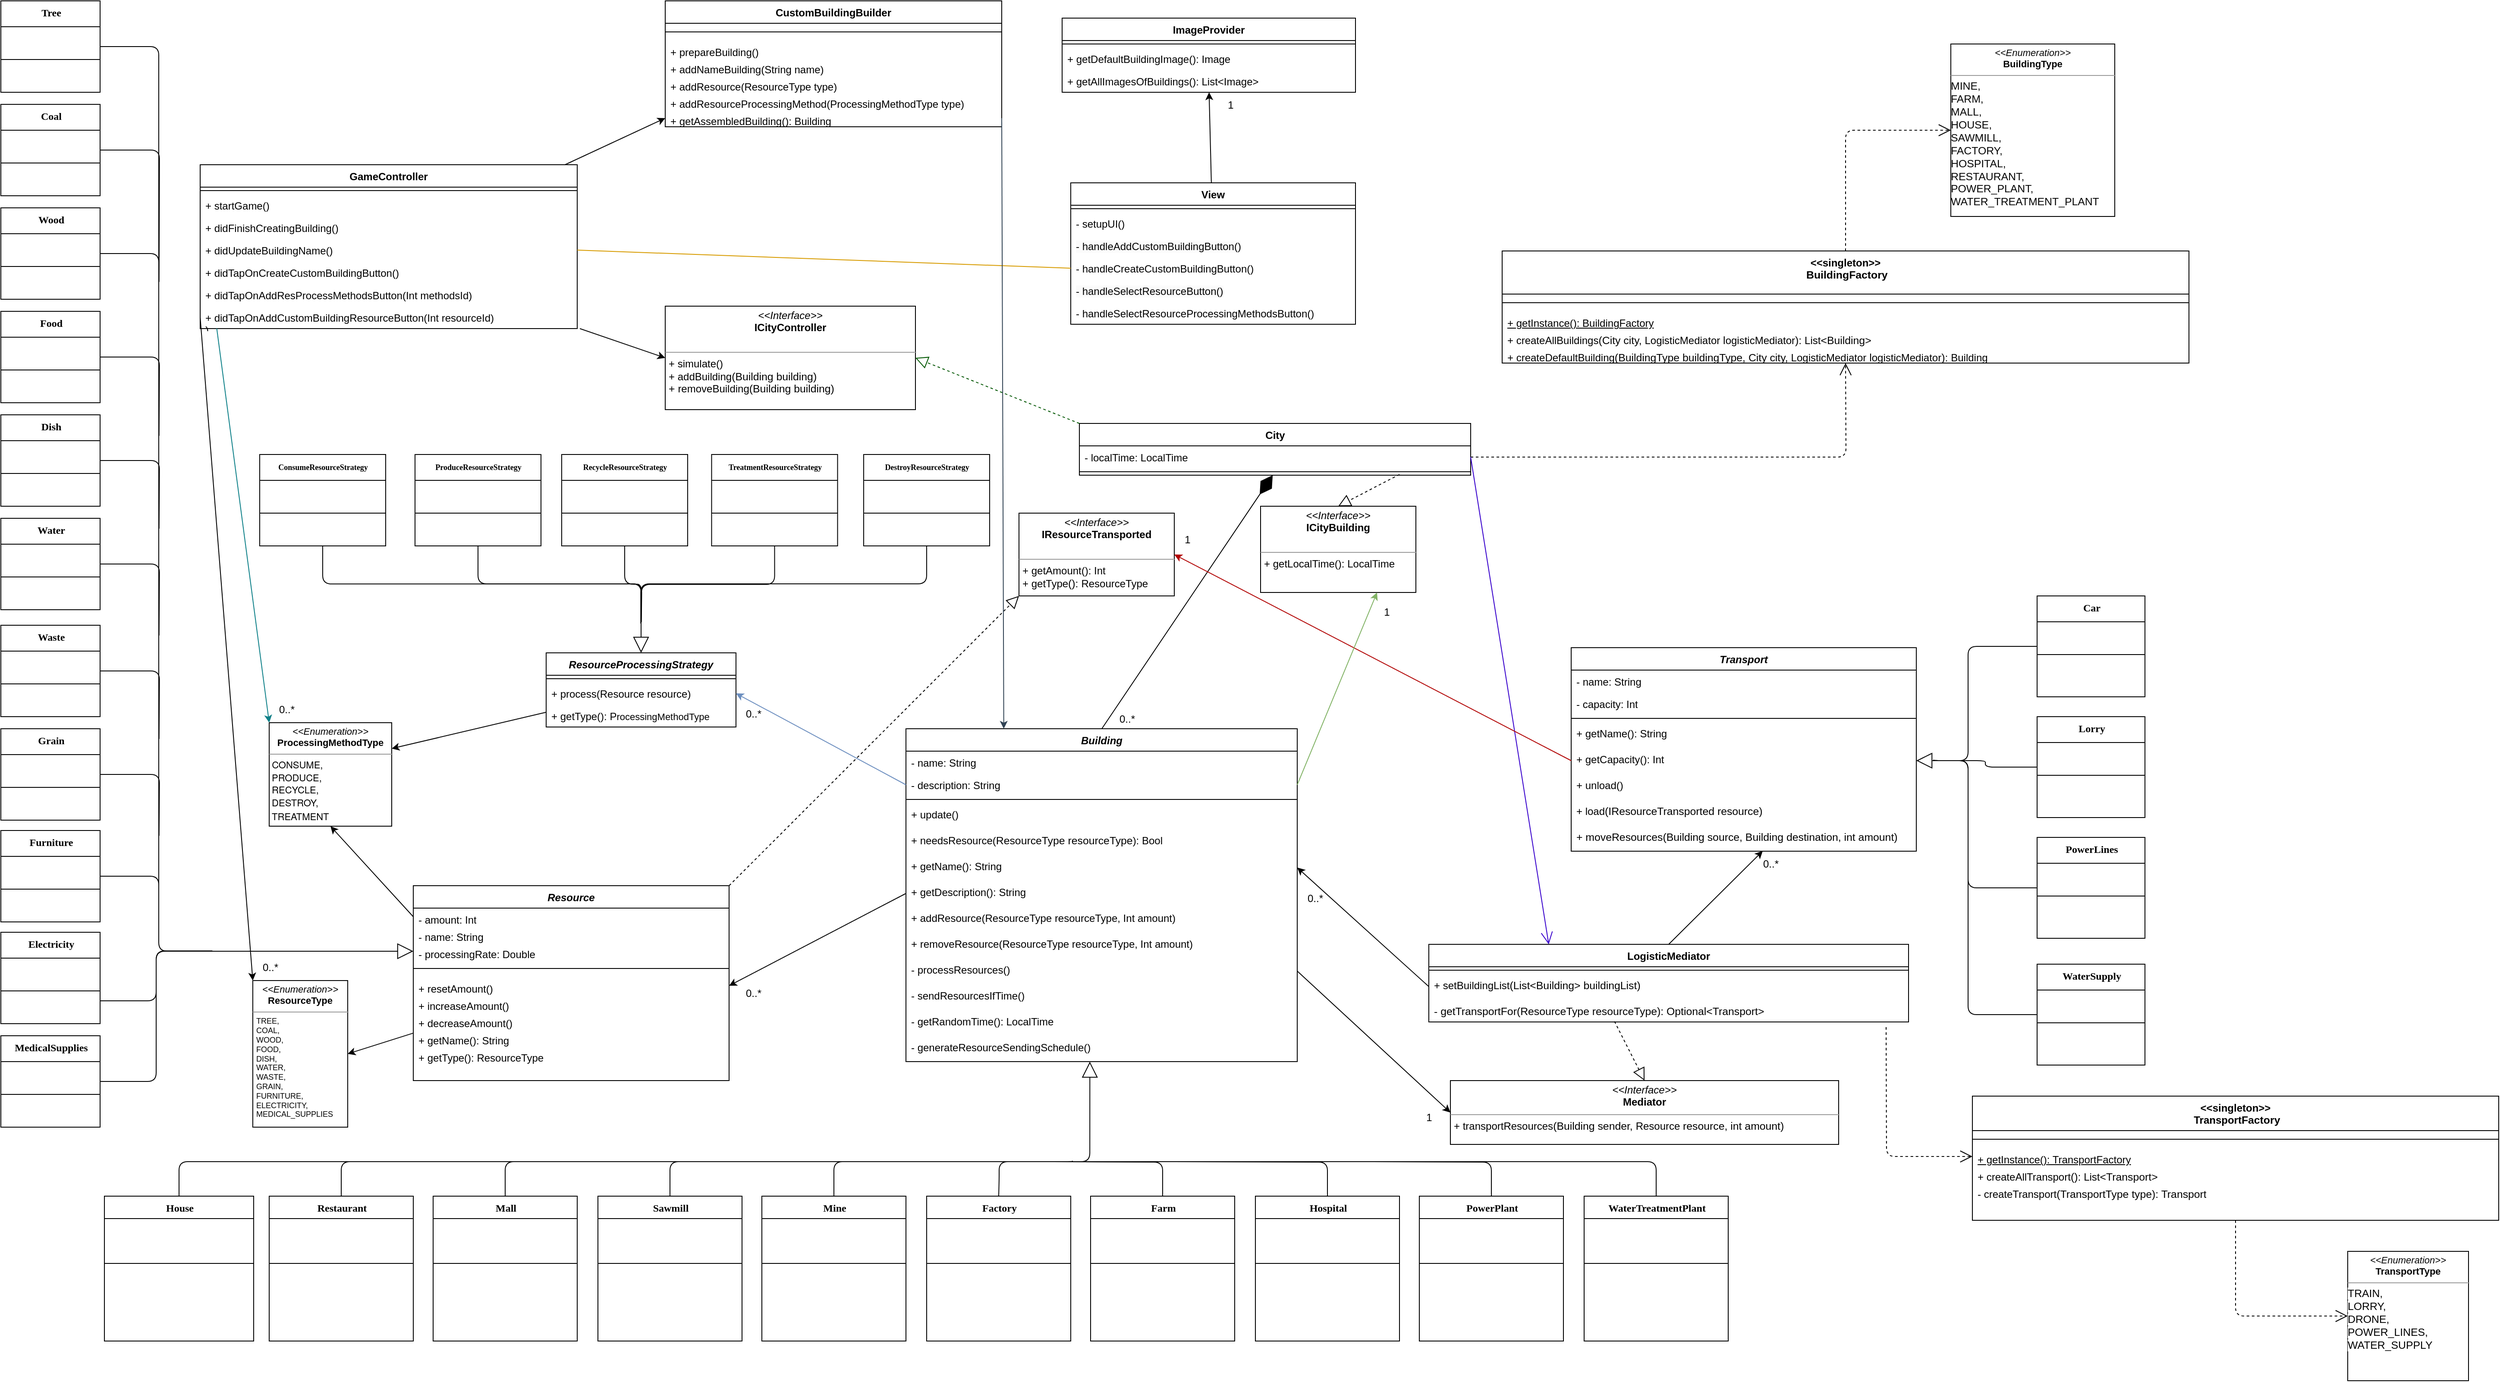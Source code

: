 <mxfile version="21.2.8" type="device">
  <diagram name="Page-1" id="6133507b-19e7-1e82-6fc7-422aa6c4b21f">
    <mxGraphModel dx="954" dy="631" grid="1" gridSize="10" guides="1" tooltips="1" connect="1" arrows="1" fold="1" page="1" pageScale="1" pageWidth="3300" pageHeight="2339" background="none" math="0" shadow="0">
      <root>
        <mxCell id="0" />
        <mxCell id="1" parent="0" />
        <mxCell id="uAqcSndGwwm1IkK-N6LG-9" value="&lt;i style=&quot;&quot;&gt;Building&lt;/i&gt;" style="swimlane;fontStyle=1;align=center;verticalAlign=top;childLayout=stackLayout;horizontal=1;startSize=26;horizontalStack=0;resizeParent=1;resizeParentMax=0;resizeLast=0;collapsible=1;marginBottom=0;whiteSpace=wrap;html=1;" parent="1" vertex="1">
          <mxGeometry x="1269" y="1504" width="453.5" height="386" as="geometry">
            <mxRectangle x="240" y="820" width="90" height="30" as="alternateBounds" />
          </mxGeometry>
        </mxCell>
        <mxCell id="uAqcSndGwwm1IkK-N6LG-10" value="- name: String" style="text;strokeColor=none;fillColor=none;align=left;verticalAlign=top;spacingLeft=4;spacingRight=4;overflow=hidden;rotatable=0;points=[[0,0.5],[1,0.5]];portConstraint=eastwest;whiteSpace=wrap;html=1;" parent="uAqcSndGwwm1IkK-N6LG-9" vertex="1">
          <mxGeometry y="26" width="453.5" height="26" as="geometry" />
        </mxCell>
        <mxCell id="uAqcSndGwwm1IkK-N6LG-16" value="- description: String" style="text;html=1;strokeColor=none;fillColor=none;align=left;verticalAlign=top;spacingLeft=4;spacingRight=4;whiteSpace=wrap;overflow=hidden;rotatable=0;points=[[0,0.5],[1,0.5]];portConstraint=eastwest;" parent="uAqcSndGwwm1IkK-N6LG-9" vertex="1">
          <mxGeometry y="52" width="453.5" height="26" as="geometry" />
        </mxCell>
        <mxCell id="uAqcSndGwwm1IkK-N6LG-11" value="" style="line;strokeWidth=1;fillColor=none;align=left;verticalAlign=middle;spacingTop=-1;spacingLeft=3;spacingRight=3;rotatable=0;labelPosition=right;points=[];portConstraint=eastwest;strokeColor=inherit;" parent="uAqcSndGwwm1IkK-N6LG-9" vertex="1">
          <mxGeometry y="78" width="453.5" height="8" as="geometry" />
        </mxCell>
        <mxCell id="uAqcSndGwwm1IkK-N6LG-12" value="+ update()" style="text;strokeColor=none;fillColor=none;align=left;verticalAlign=top;spacingLeft=4;spacingRight=4;overflow=hidden;rotatable=0;points=[[0,0.5],[1,0.5]];portConstraint=eastwest;whiteSpace=wrap;html=1;" parent="uAqcSndGwwm1IkK-N6LG-9" vertex="1">
          <mxGeometry y="86" width="453.5" height="30" as="geometry" />
        </mxCell>
        <mxCell id="J_PEo_M_OTVWxMMaroA7-96" value="+ needsResource(&lt;span style=&quot;font-size: 9.3pt;&quot;&gt;ResourceType &lt;/span&gt;&lt;span style=&quot;font-size: 9.3pt;&quot;&gt;resourceType&lt;/span&gt;&lt;span style=&quot;background-color: initial;&quot;&gt;): Bool&lt;/span&gt;" style="text;strokeColor=none;fillColor=none;align=left;verticalAlign=top;spacingLeft=4;spacingRight=4;overflow=hidden;rotatable=0;points=[[0,0.5],[1,0.5]];portConstraint=eastwest;whiteSpace=wrap;html=1;" parent="uAqcSndGwwm1IkK-N6LG-9" vertex="1">
          <mxGeometry y="116" width="453.5" height="30" as="geometry" />
        </mxCell>
        <mxCell id="uAqcSndGwwm1IkK-N6LG-49" value="+ getName(): String" style="text;strokeColor=none;fillColor=none;align=left;verticalAlign=top;spacingLeft=4;spacingRight=4;overflow=hidden;rotatable=0;points=[[0,0.5],[1,0.5]];portConstraint=eastwest;whiteSpace=wrap;html=1;" parent="uAqcSndGwwm1IkK-N6LG-9" vertex="1">
          <mxGeometry y="146" width="453.5" height="30" as="geometry" />
        </mxCell>
        <mxCell id="uAqcSndGwwm1IkK-N6LG-51" value="+&amp;nbsp;getDescription(): String" style="text;strokeColor=none;fillColor=none;align=left;verticalAlign=top;spacingLeft=4;spacingRight=4;overflow=hidden;rotatable=0;points=[[0,0.5],[1,0.5]];portConstraint=eastwest;whiteSpace=wrap;html=1;" parent="uAqcSndGwwm1IkK-N6LG-9" vertex="1">
          <mxGeometry y="176" width="453.5" height="30" as="geometry" />
        </mxCell>
        <mxCell id="uAqcSndGwwm1IkK-N6LG-53" value="+ addResource&lt;span style=&quot;border-color: var(--border-color); background-color: initial;&quot;&gt;(ResourceType&amp;nbsp;&lt;/span&gt;resourceType, Int amount)&lt;span style=&quot;background-color: initial;&quot;&gt;&lt;br&gt;&lt;/span&gt;" style="text;strokeColor=none;fillColor=none;align=left;verticalAlign=top;spacingLeft=4;spacingRight=4;overflow=hidden;rotatable=0;points=[[0,0.5],[1,0.5]];portConstraint=eastwest;whiteSpace=wrap;html=1;" parent="uAqcSndGwwm1IkK-N6LG-9" vertex="1">
          <mxGeometry y="206" width="453.5" height="30" as="geometry" />
        </mxCell>
        <mxCell id="BUDwLrLXSIUeESFPwnZf-23" value="+ removeResource&lt;span style=&quot;background-color: initial;&quot;&gt;(ResourceType&amp;nbsp;&lt;/span&gt;resourceType, Int amount)" style="text;strokeColor=none;fillColor=none;align=left;verticalAlign=top;spacingLeft=4;spacingRight=4;overflow=hidden;rotatable=0;points=[[0,0.5],[1,0.5]];portConstraint=eastwest;whiteSpace=wrap;html=1;" parent="uAqcSndGwwm1IkK-N6LG-9" vertex="1">
          <mxGeometry y="236" width="453.5" height="30" as="geometry" />
        </mxCell>
        <mxCell id="uAqcSndGwwm1IkK-N6LG-48" value="- processResources()" style="text;strokeColor=none;fillColor=none;align=left;verticalAlign=top;spacingLeft=4;spacingRight=4;overflow=hidden;rotatable=0;points=[[0,0.5],[1,0.5]];portConstraint=eastwest;whiteSpace=wrap;html=1;" parent="uAqcSndGwwm1IkK-N6LG-9" vertex="1">
          <mxGeometry y="266" width="453.5" height="30" as="geometry" />
        </mxCell>
        <mxCell id="J_PEo_M_OTVWxMMaroA7-97" value="- sendResourcesIfTime&lt;span style=&quot;background-color: initial;&quot;&gt;()&lt;/span&gt;" style="text;strokeColor=none;fillColor=none;align=left;verticalAlign=top;spacingLeft=4;spacingRight=4;overflow=hidden;rotatable=0;points=[[0,0.5],[1,0.5]];portConstraint=eastwest;whiteSpace=wrap;html=1;" parent="uAqcSndGwwm1IkK-N6LG-9" vertex="1">
          <mxGeometry y="296" width="453.5" height="30" as="geometry" />
        </mxCell>
        <mxCell id="J_PEo_M_OTVWxMMaroA7-98" value="- getRandomTime&lt;span style=&quot;background-color: initial;&quot;&gt;(): LocalTime&lt;/span&gt;" style="text;strokeColor=none;fillColor=none;align=left;verticalAlign=top;spacingLeft=4;spacingRight=4;overflow=hidden;rotatable=0;points=[[0,0.5],[1,0.5]];portConstraint=eastwest;whiteSpace=wrap;html=1;" parent="uAqcSndGwwm1IkK-N6LG-9" vertex="1">
          <mxGeometry y="326" width="453.5" height="30" as="geometry" />
        </mxCell>
        <mxCell id="J_PEo_M_OTVWxMMaroA7-99" value="- generateResourceSendingSchedule&lt;span style=&quot;background-color: initial;&quot;&gt;()&lt;/span&gt;" style="text;strokeColor=none;fillColor=none;align=left;verticalAlign=top;spacingLeft=4;spacingRight=4;overflow=hidden;rotatable=0;points=[[0,0.5],[1,0.5]];portConstraint=eastwest;whiteSpace=wrap;html=1;" parent="uAqcSndGwwm1IkK-N6LG-9" vertex="1">
          <mxGeometry y="356" width="453.5" height="30" as="geometry" />
        </mxCell>
        <mxCell id="uAqcSndGwwm1IkK-N6LG-29" value="Mall" style="swimlane;html=1;fontStyle=1;align=center;verticalAlign=top;childLayout=stackLayout;horizontal=1;startSize=26;horizontalStack=0;resizeParent=1;resizeLast=0;collapsible=1;marginBottom=0;swimlaneFillColor=#ffffff;rounded=0;shadow=0;comic=0;labelBackgroundColor=none;strokeWidth=1;fillColor=none;fontFamily=Verdana;fontSize=12;" parent="1" vertex="1">
          <mxGeometry x="721" y="2046" width="167" height="168" as="geometry" />
        </mxCell>
        <mxCell id="uAqcSndGwwm1IkK-N6LG-33" value="" style="line;html=1;strokeWidth=1;fillColor=none;align=left;verticalAlign=middle;spacingTop=-1;spacingLeft=3;spacingRight=3;rotatable=0;labelPosition=right;points=[];portConstraint=eastwest;" parent="uAqcSndGwwm1IkK-N6LG-29" vertex="1">
          <mxGeometry y="26" width="167" height="104" as="geometry" />
        </mxCell>
        <mxCell id="D5pMEoRof1PAL1n4P_D1-294" style="rounded=0;orthogonalLoop=1;jettySize=auto;html=1;entryX=1;entryY=0.5;entryDx=0;entryDy=0;" parent="1" source="BUDwLrLXSIUeESFPwnZf-24" target="J_PEo_M_OTVWxMMaroA7-37" edge="1">
          <mxGeometry relative="1" as="geometry" />
        </mxCell>
        <mxCell id="BUDwLrLXSIUeESFPwnZf-24" value="&lt;i style=&quot;&quot;&gt;Resource&lt;/i&gt;" style="swimlane;fontStyle=1;align=center;verticalAlign=top;childLayout=stackLayout;horizontal=1;startSize=26;horizontalStack=0;resizeParent=1;resizeParentMax=0;resizeLast=0;collapsible=1;marginBottom=0;whiteSpace=wrap;html=1;" parent="1" vertex="1">
          <mxGeometry x="698" y="1686" width="366" height="226" as="geometry">
            <mxRectangle x="240" y="820" width="90" height="30" as="alternateBounds" />
          </mxGeometry>
        </mxCell>
        <mxCell id="BUDwLrLXSIUeESFPwnZf-26" value="- amount: Int" style="text;html=1;strokeColor=none;fillColor=none;align=left;verticalAlign=top;spacingLeft=4;spacingRight=4;whiteSpace=wrap;overflow=hidden;rotatable=0;points=[[0,0.5],[1,0.5]];portConstraint=eastwest;" parent="BUDwLrLXSIUeESFPwnZf-24" vertex="1">
          <mxGeometry y="26" width="366" height="20" as="geometry" />
        </mxCell>
        <mxCell id="BUDwLrLXSIUeESFPwnZf-25" value="- name: String" style="text;strokeColor=none;fillColor=none;align=left;verticalAlign=top;spacingLeft=4;spacingRight=4;overflow=hidden;rotatable=0;points=[[0,0.5],[1,0.5]];portConstraint=eastwest;whiteSpace=wrap;html=1;" parent="BUDwLrLXSIUeESFPwnZf-24" vertex="1">
          <mxGeometry y="46" width="366" height="20" as="geometry" />
        </mxCell>
        <mxCell id="BUDwLrLXSIUeESFPwnZf-27" value="-&amp;nbsp;processingRate: Double" style="text;html=1;strokeColor=none;fillColor=none;align=left;verticalAlign=top;spacingLeft=4;spacingRight=4;whiteSpace=wrap;overflow=hidden;rotatable=0;points=[[0,0.5],[1,0.5]];portConstraint=eastwest;" parent="BUDwLrLXSIUeESFPwnZf-24" vertex="1">
          <mxGeometry y="66" width="366" height="20" as="geometry" />
        </mxCell>
        <mxCell id="BUDwLrLXSIUeESFPwnZf-28" value="" style="line;strokeWidth=1;fillColor=none;align=left;verticalAlign=middle;spacingTop=-1;spacingLeft=3;spacingRight=3;rotatable=0;labelPosition=right;points=[];portConstraint=eastwest;strokeColor=inherit;" parent="BUDwLrLXSIUeESFPwnZf-24" vertex="1">
          <mxGeometry y="86" width="366" height="20" as="geometry" />
        </mxCell>
        <mxCell id="J_PEo_M_OTVWxMMaroA7-72" value="+ resetAmount()" style="text;strokeColor=none;fillColor=none;align=left;verticalAlign=top;spacingLeft=4;spacingRight=4;overflow=hidden;rotatable=0;points=[[0,0.5],[1,0.5]];portConstraint=eastwest;whiteSpace=wrap;html=1;" parent="BUDwLrLXSIUeESFPwnZf-24" vertex="1">
          <mxGeometry y="106" width="366" height="20" as="geometry" />
        </mxCell>
        <mxCell id="BUDwLrLXSIUeESFPwnZf-34" value="+ increaseAmount()" style="text;strokeColor=none;fillColor=none;align=left;verticalAlign=top;spacingLeft=4;spacingRight=4;overflow=hidden;rotatable=0;points=[[0,0.5],[1,0.5]];portConstraint=eastwest;whiteSpace=wrap;html=1;" parent="BUDwLrLXSIUeESFPwnZf-24" vertex="1">
          <mxGeometry y="126" width="366" height="20" as="geometry" />
        </mxCell>
        <mxCell id="BUDwLrLXSIUeESFPwnZf-33" value="+&amp;nbsp;decreaseAmount()" style="text;strokeColor=none;fillColor=none;align=left;verticalAlign=top;spacingLeft=4;spacingRight=4;overflow=hidden;rotatable=0;points=[[0,0.5],[1,0.5]];portConstraint=eastwest;whiteSpace=wrap;html=1;" parent="BUDwLrLXSIUeESFPwnZf-24" vertex="1">
          <mxGeometry y="146" width="366" height="20" as="geometry" />
        </mxCell>
        <mxCell id="BUDwLrLXSIUeESFPwnZf-31" value="+ getName(): String" style="text;strokeColor=none;fillColor=none;align=left;verticalAlign=top;spacingLeft=4;spacingRight=4;overflow=hidden;rotatable=0;points=[[0,0.5],[1,0.5]];portConstraint=eastwest;whiteSpace=wrap;html=1;" parent="BUDwLrLXSIUeESFPwnZf-24" vertex="1">
          <mxGeometry y="166" width="366" height="20" as="geometry" />
        </mxCell>
        <mxCell id="J_PEo_M_OTVWxMMaroA7-73" value="+ getType(): ResourceType" style="text;strokeColor=none;fillColor=none;align=left;verticalAlign=top;spacingLeft=4;spacingRight=4;overflow=hidden;rotatable=0;points=[[0,0.5],[1,0.5]];portConstraint=eastwest;whiteSpace=wrap;html=1;" parent="BUDwLrLXSIUeESFPwnZf-24" vertex="1">
          <mxGeometry y="186" width="366" height="40" as="geometry" />
        </mxCell>
        <mxCell id="D5pMEoRof1PAL1n4P_D1-20" style="edgeStyle=orthogonalEdgeStyle;rounded=0;orthogonalLoop=1;jettySize=auto;html=1;exitX=0.5;exitY=0;exitDx=0;exitDy=0;strokeColor=none;" parent="1" edge="1">
          <mxGeometry relative="1" as="geometry">
            <mxPoint x="1210" y="2003" as="targetPoint" />
            <mxPoint x="714.5" y="2028" as="sourcePoint" />
            <Array as="points">
              <mxPoint x="715" y="2003" />
              <mxPoint x="1030" y="2003" />
              <mxPoint x="1030" y="1978" />
              <mxPoint x="1510" y="1978" />
              <mxPoint x="1510" y="2003" />
            </Array>
          </mxGeometry>
        </mxCell>
        <mxCell id="J_PEo_M_OTVWxMMaroA7-1" value="Restaurant" style="swimlane;html=1;fontStyle=1;align=center;verticalAlign=top;childLayout=stackLayout;horizontal=1;startSize=26;horizontalStack=0;resizeParent=1;resizeLast=0;collapsible=1;marginBottom=0;swimlaneFillColor=#ffffff;rounded=0;shadow=0;comic=0;labelBackgroundColor=none;strokeWidth=1;fillColor=none;fontFamily=Verdana;fontSize=12;" parent="1" vertex="1">
          <mxGeometry x="531" y="2046" width="167" height="168" as="geometry" />
        </mxCell>
        <mxCell id="J_PEo_M_OTVWxMMaroA7-2" value="" style="line;html=1;strokeWidth=1;fillColor=none;align=left;verticalAlign=middle;spacingTop=-1;spacingLeft=3;spacingRight=3;rotatable=0;labelPosition=right;points=[];portConstraint=eastwest;" parent="J_PEo_M_OTVWxMMaroA7-1" vertex="1">
          <mxGeometry y="26" width="167" height="104" as="geometry" />
        </mxCell>
        <mxCell id="J_PEo_M_OTVWxMMaroA7-5" value="Sawmill" style="swimlane;html=1;fontStyle=1;align=center;verticalAlign=top;childLayout=stackLayout;horizontal=1;startSize=26;horizontalStack=0;resizeParent=1;resizeLast=0;collapsible=1;marginBottom=0;swimlaneFillColor=#ffffff;rounded=0;shadow=0;comic=0;labelBackgroundColor=none;strokeWidth=1;fillColor=none;fontFamily=Verdana;fontSize=12;" parent="1" vertex="1">
          <mxGeometry x="912" y="2046" width="167" height="168" as="geometry" />
        </mxCell>
        <mxCell id="J_PEo_M_OTVWxMMaroA7-6" value="" style="line;html=1;strokeWidth=1;fillColor=none;align=left;verticalAlign=middle;spacingTop=-1;spacingLeft=3;spacingRight=3;rotatable=0;labelPosition=right;points=[];portConstraint=eastwest;" parent="J_PEo_M_OTVWxMMaroA7-5" vertex="1">
          <mxGeometry y="26" width="167" height="104" as="geometry" />
        </mxCell>
        <mxCell id="J_PEo_M_OTVWxMMaroA7-7" value="Factory" style="swimlane;html=1;fontStyle=1;align=center;verticalAlign=top;childLayout=stackLayout;horizontal=1;startSize=26;horizontalStack=0;resizeParent=1;resizeLast=0;collapsible=1;marginBottom=0;swimlaneFillColor=#ffffff;rounded=0;shadow=0;comic=0;labelBackgroundColor=none;strokeWidth=1;fillColor=none;fontFamily=Verdana;fontSize=12;" parent="1" vertex="1">
          <mxGeometry x="1293" y="2046" width="167" height="168" as="geometry" />
        </mxCell>
        <mxCell id="J_PEo_M_OTVWxMMaroA7-8" value="" style="line;html=1;strokeWidth=1;fillColor=none;align=left;verticalAlign=middle;spacingTop=-1;spacingLeft=3;spacingRight=3;rotatable=0;labelPosition=right;points=[];portConstraint=eastwest;" parent="J_PEo_M_OTVWxMMaroA7-7" vertex="1">
          <mxGeometry y="26" width="167" height="104" as="geometry" />
        </mxCell>
        <mxCell id="J_PEo_M_OTVWxMMaroA7-9" value="Farm" style="swimlane;html=1;fontStyle=1;align=center;verticalAlign=top;childLayout=stackLayout;horizontal=1;startSize=26;horizontalStack=0;resizeParent=1;resizeLast=0;collapsible=1;marginBottom=0;swimlaneFillColor=#ffffff;rounded=0;shadow=0;comic=0;labelBackgroundColor=none;strokeWidth=1;fillColor=none;fontFamily=Verdana;fontSize=12;" parent="1" vertex="1">
          <mxGeometry x="1483" y="2046" width="167" height="168" as="geometry" />
        </mxCell>
        <mxCell id="J_PEo_M_OTVWxMMaroA7-10" value="" style="line;html=1;strokeWidth=1;fillColor=none;align=left;verticalAlign=middle;spacingTop=-1;spacingLeft=3;spacingRight=3;rotatable=0;labelPosition=right;points=[];portConstraint=eastwest;" parent="J_PEo_M_OTVWxMMaroA7-9" vertex="1">
          <mxGeometry y="26" width="167" height="104" as="geometry" />
        </mxCell>
        <mxCell id="J_PEo_M_OTVWxMMaroA7-13" value="Mine" style="swimlane;html=1;fontStyle=1;align=center;verticalAlign=top;childLayout=stackLayout;horizontal=1;startSize=26;horizontalStack=0;resizeParent=1;resizeLast=0;collapsible=1;marginBottom=0;swimlaneFillColor=#ffffff;rounded=0;shadow=0;comic=0;labelBackgroundColor=none;strokeWidth=1;fillColor=none;fontFamily=Verdana;fontSize=12;" parent="1" vertex="1">
          <mxGeometry x="1102" y="2046" width="167" height="168" as="geometry" />
        </mxCell>
        <mxCell id="J_PEo_M_OTVWxMMaroA7-14" value="" style="line;html=1;strokeWidth=1;fillColor=none;align=left;verticalAlign=middle;spacingTop=-1;spacingLeft=3;spacingRight=3;rotatable=0;labelPosition=right;points=[];portConstraint=eastwest;" parent="J_PEo_M_OTVWxMMaroA7-13" vertex="1">
          <mxGeometry y="26" width="167" height="104" as="geometry" />
        </mxCell>
        <mxCell id="J_PEo_M_OTVWxMMaroA7-15" value="Hospital" style="swimlane;html=1;fontStyle=1;align=center;verticalAlign=top;childLayout=stackLayout;horizontal=1;startSize=26;horizontalStack=0;resizeParent=1;resizeLast=0;collapsible=1;marginBottom=0;swimlaneFillColor=#ffffff;rounded=0;shadow=0;comic=0;labelBackgroundColor=none;strokeWidth=1;fillColor=none;fontFamily=Verdana;fontSize=12;" parent="1" vertex="1">
          <mxGeometry x="1674" y="2046" width="167" height="168" as="geometry" />
        </mxCell>
        <mxCell id="J_PEo_M_OTVWxMMaroA7-16" value="" style="line;html=1;strokeWidth=1;fillColor=none;align=left;verticalAlign=middle;spacingTop=-1;spacingLeft=3;spacingRight=3;rotatable=0;labelPosition=right;points=[];portConstraint=eastwest;" parent="J_PEo_M_OTVWxMMaroA7-15" vertex="1">
          <mxGeometry y="26" width="167" height="104" as="geometry" />
        </mxCell>
        <mxCell id="J_PEo_M_OTVWxMMaroA7-17" value="PowerPlant" style="swimlane;html=1;fontStyle=1;align=center;verticalAlign=top;childLayout=stackLayout;horizontal=1;startSize=26;horizontalStack=0;resizeParent=1;resizeLast=0;collapsible=1;marginBottom=0;swimlaneFillColor=#ffffff;rounded=0;shadow=0;comic=0;labelBackgroundColor=none;strokeWidth=1;fillColor=none;fontFamily=Verdana;fontSize=12;" parent="1" vertex="1">
          <mxGeometry x="1864" y="2046" width="167" height="168" as="geometry" />
        </mxCell>
        <mxCell id="J_PEo_M_OTVWxMMaroA7-18" value="" style="line;html=1;strokeWidth=1;fillColor=none;align=left;verticalAlign=middle;spacingTop=-1;spacingLeft=3;spacingRight=3;rotatable=0;labelPosition=right;points=[];portConstraint=eastwest;" parent="J_PEo_M_OTVWxMMaroA7-17" vertex="1">
          <mxGeometry y="26" width="167" height="104" as="geometry" />
        </mxCell>
        <mxCell id="J_PEo_M_OTVWxMMaroA7-19" value="House" style="swimlane;html=1;fontStyle=1;align=center;verticalAlign=top;childLayout=stackLayout;horizontal=1;startSize=26;horizontalStack=0;resizeParent=1;resizeLast=0;collapsible=1;marginBottom=0;swimlaneFillColor=#ffffff;rounded=0;shadow=0;comic=0;labelBackgroundColor=none;strokeWidth=1;fillColor=none;fontFamily=Verdana;fontSize=12" parent="1" vertex="1">
          <mxGeometry x="340" y="2046" width="173" height="168" as="geometry" />
        </mxCell>
        <mxCell id="J_PEo_M_OTVWxMMaroA7-20" value="" style="line;html=1;strokeWidth=1;fillColor=none;align=left;verticalAlign=middle;spacingTop=-1;spacingLeft=3;spacingRight=3;rotatable=0;labelPosition=right;points=[];portConstraint=eastwest;" parent="J_PEo_M_OTVWxMMaroA7-19" vertex="1">
          <mxGeometry y="26" width="173" height="104" as="geometry" />
        </mxCell>
        <mxCell id="J_PEo_M_OTVWxMMaroA7-28" value="WaterTreatmentPlant" style="swimlane;html=1;fontStyle=1;align=center;verticalAlign=top;childLayout=stackLayout;horizontal=1;startSize=26;horizontalStack=0;resizeParent=1;resizeLast=0;collapsible=1;marginBottom=0;swimlaneFillColor=#ffffff;rounded=0;shadow=0;comic=0;labelBackgroundColor=none;strokeWidth=1;fillColor=none;fontFamily=Verdana;fontSize=12;" parent="1" vertex="1">
          <mxGeometry x="2055" y="2046" width="167" height="168" as="geometry" />
        </mxCell>
        <mxCell id="J_PEo_M_OTVWxMMaroA7-29" value="" style="line;html=1;strokeWidth=1;fillColor=none;align=left;verticalAlign=middle;spacingTop=-1;spacingLeft=3;spacingRight=3;rotatable=0;labelPosition=right;points=[];portConstraint=eastwest;" parent="J_PEo_M_OTVWxMMaroA7-28" vertex="1">
          <mxGeometry y="26" width="167" height="104" as="geometry" />
        </mxCell>
        <mxCell id="J_PEo_M_OTVWxMMaroA7-30" value="&lt;p style=&quot;margin:0px;margin-top:4px;text-align:center;&quot;&gt;&lt;i&gt;&amp;lt;&amp;lt;Interface&amp;gt;&amp;gt;&lt;/i&gt;&lt;br&gt;&lt;b&gt;ICityBuilding&lt;/b&gt;&lt;/p&gt;&lt;p style=&quot;margin:0px;margin-left:4px;&quot;&gt;&lt;br&gt;&lt;/p&gt;&lt;hr size=&quot;1&quot;&gt;&lt;p style=&quot;margin:0px;margin-left:4px;&quot;&gt;+ getLocalTime(): LocalTime&lt;/p&gt;" style="verticalAlign=top;align=left;overflow=fill;fontSize=12;fontFamily=Helvetica;html=1;whiteSpace=wrap;" parent="1" vertex="1">
          <mxGeometry x="1680" y="1246" width="180" height="100" as="geometry" />
        </mxCell>
        <mxCell id="J_PEo_M_OTVWxMMaroA7-37" value="&lt;p style=&quot;margin: 4px 0px 0px; text-align: center; font-size: 11px;&quot;&gt;&lt;font style=&quot;font-size: 11px;&quot;&gt;&lt;i style=&quot;border-color: var(--border-color);&quot;&gt;&amp;lt;&amp;lt;Enumeration&amp;gt;&amp;gt;&lt;/i&gt;&lt;br style=&quot;border-color: var(--border-color);&quot;&gt;&lt;b&gt;ResourceType&lt;/b&gt;&lt;/font&gt;&lt;/p&gt;&lt;hr style=&quot;font-size: 11px;&quot; size=&quot;1&quot;&gt;&lt;p style=&quot;margin: 0px 0px 0px 4px; font-size: 9px;&quot;&gt;TREE,&lt;br style=&quot;border-color: var(--border-color);&quot;&gt;&lt;span style=&quot;background-color: rgb(255, 255, 255);&quot;&gt;COAL,&lt;/span&gt;&lt;br style=&quot;border-color: var(--border-color);&quot;&gt;&lt;span style=&quot;background-color: rgb(255, 255, 255);&quot;&gt;WOOD,&lt;/span&gt;&lt;br style=&quot;border-color: var(--border-color);&quot;&gt;&lt;span style=&quot;background-color: rgb(255, 255, 255);&quot;&gt;FOOD,&lt;/span&gt;&lt;br style=&quot;border-color: var(--border-color);&quot;&gt;&lt;span style=&quot;background-color: rgb(255, 255, 255);&quot;&gt;DISH,&lt;/span&gt;&lt;br style=&quot;border-color: var(--border-color);&quot;&gt;&lt;span style=&quot;background-color: rgb(255, 255, 255);&quot;&gt;WATER,&lt;/span&gt;&lt;br style=&quot;border-color: var(--border-color);&quot;&gt;&lt;span style=&quot;background-color: rgb(255, 255, 255);&quot;&gt;WASTE,&lt;/span&gt;&lt;br style=&quot;border-color: var(--border-color);&quot;&gt;&lt;span style=&quot;background-color: rgb(255, 255, 255);&quot;&gt;GRAIN,&lt;/span&gt;&lt;br style=&quot;border-color: var(--border-color);&quot;&gt;&lt;span style=&quot;background-color: rgb(255, 255, 255);&quot;&gt;FURNITURE,&lt;/span&gt;&lt;br style=&quot;border-color: var(--border-color);&quot;&gt;&lt;span style=&quot;background-color: rgb(255, 255, 255);&quot;&gt;ELECTRICITY,&lt;/span&gt;&lt;br style=&quot;border-color: var(--border-color);&quot;&gt;&lt;span style=&quot;background-color: rgb(255, 255, 255);&quot;&gt;MEDICAL_SUPPLIES&lt;/span&gt;&lt;br&gt;&lt;/p&gt;" style="verticalAlign=top;align=left;overflow=fill;fontSize=12;fontFamily=Helvetica;html=1;whiteSpace=wrap;" parent="1" vertex="1">
          <mxGeometry x="512" y="1796" width="110" height="170" as="geometry" />
        </mxCell>
        <mxCell id="J_PEo_M_OTVWxMMaroA7-42" value="&lt;p style=&quot;margin: 4px 0px 0px; text-align: center; font-size: 11px;&quot;&gt;&lt;font style=&quot;font-size: 11px;&quot;&gt;&lt;i style=&quot;border-color: var(--border-color);&quot;&gt;&amp;lt;&amp;lt;Enumeration&amp;gt;&amp;gt;&lt;/i&gt;&lt;br style=&quot;border-color: var(--border-color);&quot;&gt;&lt;/font&gt;&lt;b&gt;ProcessingMethodType&lt;/b&gt;&lt;/p&gt;&lt;hr style=&quot;font-size: 11px;&quot; size=&quot;1&quot;&gt;&lt;span style=&quot;font-size: 11px; font-family: &amp;quot;Helvetica Neue&amp;quot;; background-color: initial;&quot;&gt;&amp;nbsp;&lt;/span&gt;&lt;font style=&quot;font-size: 11px;&quot;&gt;&lt;span style=&quot;font-family: &amp;quot;Helvetica Neue&amp;quot;; background-color: initial;&quot;&gt;CONSUME,&lt;/span&gt;&lt;br&gt;&lt;span style=&quot;font-family: &amp;quot;Helvetica Neue&amp;quot;; background-color: initial;&quot;&gt;&amp;nbsp;PRODUCE,&lt;/span&gt;&lt;br&gt;&lt;span style=&quot;font-family: &amp;quot;Helvetica Neue&amp;quot;; background-color: initial;&quot;&gt;&amp;nbsp;RECYCLE,&lt;/span&gt;&lt;br&gt;&lt;span style=&quot;font-family: &amp;quot;Helvetica Neue&amp;quot;; background-color: initial;&quot;&gt;&amp;nbsp;DESTROY,&lt;/span&gt;&lt;br&gt;&lt;/font&gt;&lt;p style=&quot;border-color: var(--border-color); font-variant-numeric: normal; font-variant-east-asian: normal; font-variant-alternates: normal; font-kerning: auto; font-optical-sizing: auto; font-feature-settings: normal; font-variation-settings: normal; font-stretch: normal; line-height: normal; font-family: &amp;quot;Helvetica Neue&amp;quot;; margin: 0px; font-size: 11px;&quot; class=&quot;p1&quot;&gt;&lt;font style=&quot;border-color: var(--border-color); font-size: 11px;&quot;&gt;&amp;nbsp;TREATMENT&lt;/font&gt;&lt;/p&gt;" style="verticalAlign=top;align=left;overflow=fill;fontSize=12;fontFamily=Helvetica;html=1;whiteSpace=wrap;" parent="1" vertex="1">
          <mxGeometry x="531" y="1497" width="142" height="120" as="geometry" />
        </mxCell>
        <mxCell id="D5pMEoRof1PAL1n4P_D1-302" style="rounded=0;orthogonalLoop=1;jettySize=auto;html=1;entryX=1;entryY=0.25;entryDx=0;entryDy=0;" parent="1" source="J_PEo_M_OTVWxMMaroA7-76" target="J_PEo_M_OTVWxMMaroA7-42" edge="1">
          <mxGeometry relative="1" as="geometry">
            <mxPoint x="673" y="1459" as="targetPoint" />
          </mxGeometry>
        </mxCell>
        <mxCell id="J_PEo_M_OTVWxMMaroA7-76" value="&lt;i&gt;ResourceProcessingStrategy&lt;/i&gt;" style="swimlane;fontStyle=1;align=center;verticalAlign=top;childLayout=stackLayout;horizontal=1;startSize=26;horizontalStack=0;resizeParent=1;resizeParentMax=0;resizeLast=0;collapsible=1;marginBottom=0;whiteSpace=wrap;html=1;" parent="1" vertex="1">
          <mxGeometry x="852" y="1416" width="220" height="86" as="geometry" />
        </mxCell>
        <mxCell id="J_PEo_M_OTVWxMMaroA7-78" value="" style="line;strokeWidth=1;fillColor=none;align=left;verticalAlign=middle;spacingTop=-1;spacingLeft=3;spacingRight=3;rotatable=0;labelPosition=right;points=[];portConstraint=eastwest;strokeColor=inherit;" parent="J_PEo_M_OTVWxMMaroA7-76" vertex="1">
          <mxGeometry y="26" width="220" height="8" as="geometry" />
        </mxCell>
        <mxCell id="J_PEo_M_OTVWxMMaroA7-79" value="+ process(Resource resource)" style="text;strokeColor=none;fillColor=none;align=left;verticalAlign=top;spacingLeft=4;spacingRight=4;overflow=hidden;rotatable=0;points=[[0,0.5],[1,0.5]];portConstraint=eastwest;whiteSpace=wrap;html=1;" parent="J_PEo_M_OTVWxMMaroA7-76" vertex="1">
          <mxGeometry y="34" width="220" height="26" as="geometry" />
        </mxCell>
        <mxCell id="J_PEo_M_OTVWxMMaroA7-82" value="+ getType(): P&lt;span style=&quot;border-color: var(--border-color); font-size: 11px; text-align: center;&quot;&gt;rocessingMethodType&lt;/span&gt;" style="text;strokeColor=none;fillColor=none;align=left;verticalAlign=top;spacingLeft=4;spacingRight=4;overflow=hidden;rotatable=0;points=[[0,0.5],[1,0.5]];portConstraint=eastwest;whiteSpace=wrap;html=1;" parent="J_PEo_M_OTVWxMMaroA7-76" vertex="1">
          <mxGeometry y="60" width="220" height="26" as="geometry" />
        </mxCell>
        <mxCell id="J_PEo_M_OTVWxMMaroA7-94" style="rounded=1;orthogonalLoop=1;jettySize=auto;html=1;exitX=0;exitY=0.5;exitDx=0;exitDy=0;entryX=1;entryY=0.5;entryDx=0;entryDy=0;" parent="1" target="J_PEo_M_OTVWxMMaroA7-72" edge="1">
          <mxGeometry relative="1" as="geometry">
            <mxPoint x="1269" y="1695" as="sourcePoint" />
          </mxGeometry>
        </mxCell>
        <mxCell id="J_PEo_M_OTVWxMMaroA7-95" value="0..*" style="text;html=1;align=center;verticalAlign=middle;resizable=0;points=[];autosize=1;strokeColor=none;fillColor=none;" parent="1" vertex="1">
          <mxGeometry x="1072" y="1796" width="40" height="30" as="geometry" />
        </mxCell>
        <mxCell id="D5pMEoRof1PAL1n4P_D1-31" value="" style="endArrow=none;html=1;rounded=1;edgeStyle=orthogonalEdgeStyle;exitX=0.5;exitY=0;exitDx=0;exitDy=0;" parent="1" source="J_PEo_M_OTVWxMMaroA7-1" edge="1">
          <mxGeometry relative="1" as="geometry">
            <mxPoint x="620" y="2006" as="sourcePoint" />
            <mxPoint x="780" y="2006" as="targetPoint" />
            <Array as="points">
              <mxPoint x="615" y="2006" />
            </Array>
          </mxGeometry>
        </mxCell>
        <mxCell id="D5pMEoRof1PAL1n4P_D1-32" value="" style="endArrow=none;html=1;rounded=1;edgeStyle=orthogonalEdgeStyle;exitX=0.5;exitY=0;exitDx=0;exitDy=0;" parent="1" source="uAqcSndGwwm1IkK-N6LG-29" edge="1">
          <mxGeometry relative="1" as="geometry">
            <mxPoint x="803" y="2006" as="sourcePoint" />
            <mxPoint x="963" y="2006" as="targetPoint" />
            <Array as="points">
              <mxPoint x="805" y="2006" />
            </Array>
          </mxGeometry>
        </mxCell>
        <mxCell id="D5pMEoRof1PAL1n4P_D1-33" value="" style="endArrow=none;html=1;rounded=1;edgeStyle=orthogonalEdgeStyle;exitX=0.5;exitY=0;exitDx=0;exitDy=0;" parent="1" source="J_PEo_M_OTVWxMMaroA7-5" edge="1">
          <mxGeometry relative="1" as="geometry">
            <mxPoint x="980" y="2006" as="sourcePoint" />
            <mxPoint x="1140" y="2006" as="targetPoint" />
            <Array as="points">
              <mxPoint x="995" y="2006" />
            </Array>
          </mxGeometry>
        </mxCell>
        <mxCell id="D5pMEoRof1PAL1n4P_D1-35" value="" style="endArrow=none;html=1;rounded=1;edgeStyle=orthogonalEdgeStyle;exitX=0.5;exitY=0;exitDx=0;exitDy=0;" parent="1" source="J_PEo_M_OTVWxMMaroA7-13" edge="1">
          <mxGeometry relative="1" as="geometry">
            <mxPoint x="1180" y="2006" as="sourcePoint" />
            <mxPoint x="1340" y="2006" as="targetPoint" />
            <Array as="points">
              <mxPoint x="1185" y="2006" />
            </Array>
          </mxGeometry>
        </mxCell>
        <mxCell id="D5pMEoRof1PAL1n4P_D1-36" value="" style="endArrow=none;html=1;rounded=1;entryX=0.5;entryY=0;entryDx=0;entryDy=0;edgeStyle=orthogonalEdgeStyle;" parent="1" target="J_PEo_M_OTVWxMMaroA7-7" edge="1">
          <mxGeometry relative="1" as="geometry">
            <mxPoint x="1462" y="2005" as="sourcePoint" />
            <mxPoint x="1460" y="2006" as="targetPoint" />
            <Array as="points">
              <mxPoint x="1462" y="2006" />
              <mxPoint x="1377" y="2006" />
              <mxPoint x="1377" y="2026" />
              <mxPoint x="1376" y="2026" />
            </Array>
          </mxGeometry>
        </mxCell>
        <mxCell id="D5pMEoRof1PAL1n4P_D1-39" value="" style="endArrow=none;endSize=16;endFill=0;html=1;rounded=1;edgeStyle=orthogonalEdgeStyle;exitX=0.5;exitY=0;exitDx=0;exitDy=0;" parent="1" source="J_PEo_M_OTVWxMMaroA7-28" edge="1">
          <mxGeometry width="160" relative="1" as="geometry">
            <mxPoint x="2130" y="2005" as="sourcePoint" />
            <mxPoint x="1377" y="2006" as="targetPoint" />
            <Array as="points">
              <mxPoint x="2138" y="2006" />
              <mxPoint x="1377" y="2006" />
            </Array>
            <mxPoint as="offset" />
          </mxGeometry>
        </mxCell>
        <mxCell id="D5pMEoRof1PAL1n4P_D1-43" value="" style="endArrow=none;html=1;rounded=1;edgeStyle=orthogonalEdgeStyle;entryX=0.5;entryY=0;entryDx=0;entryDy=0;" parent="1" target="J_PEo_M_OTVWxMMaroA7-15" edge="1">
          <mxGeometry relative="1" as="geometry">
            <mxPoint x="1580" y="2006" as="sourcePoint" />
            <mxPoint x="1740" y="2006" as="targetPoint" />
          </mxGeometry>
        </mxCell>
        <mxCell id="D5pMEoRof1PAL1n4P_D1-44" value="" style="endArrow=none;html=1;rounded=1;entryX=0.5;entryY=0;entryDx=0;entryDy=0;edgeStyle=orthogonalEdgeStyle;" parent="1" target="J_PEo_M_OTVWxMMaroA7-17" edge="1">
          <mxGeometry relative="1" as="geometry">
            <mxPoint x="1810" y="2006" as="sourcePoint" />
            <mxPoint x="1970" y="2006" as="targetPoint" />
          </mxGeometry>
        </mxCell>
        <mxCell id="D5pMEoRof1PAL1n4P_D1-45" value="" style="endArrow=none;html=1;rounded=1;entryX=0.5;entryY=0;entryDx=0;entryDy=0;edgeStyle=orthogonalEdgeStyle;" parent="1" target="J_PEo_M_OTVWxMMaroA7-9" edge="1">
          <mxGeometry relative="1" as="geometry">
            <mxPoint x="1440" y="2006" as="sourcePoint" />
            <mxPoint x="1600" y="2006" as="targetPoint" />
          </mxGeometry>
        </mxCell>
        <mxCell id="D5pMEoRof1PAL1n4P_D1-49" value="&lt;p style=&quot;margin:0px;margin-top:4px;text-align:center;&quot;&gt;&lt;i&gt;&amp;lt;&amp;lt;Interface&amp;gt;&amp;gt;&lt;/i&gt;&lt;br&gt;&lt;b&gt;Mediator&lt;/b&gt;&lt;/p&gt;&lt;hr size=&quot;1&quot;&gt;&lt;p style=&quot;margin:0px;margin-left:4px;&quot;&gt;+&amp;nbsp;transportResources&lt;span style=&quot;font-size: 9.3pt;&quot;&gt;(&lt;/span&gt;&lt;span style=&quot;font-size: 9.3pt;&quot;&gt;Building &lt;/span&gt;&lt;span style=&quot;font-size: 9.3pt;&quot;&gt;sender,&amp;nbsp;&lt;/span&gt;Resource &lt;span style=&quot;font-size: 9.3pt;&quot;&gt;resource&lt;/span&gt;&lt;span style=&quot;font-size: 9.3pt;&quot;&gt;, &lt;/span&gt;&lt;span style=&quot;font-size: 9.3pt;&quot;&gt;int &lt;/span&gt;&lt;span style=&quot;font-size: 9.3pt;&quot;&gt;amount)&lt;/span&gt;&lt;/p&gt;" style="verticalAlign=top;align=left;overflow=fill;fontSize=12;fontFamily=Helvetica;html=1;whiteSpace=wrap;" parent="1" vertex="1">
          <mxGeometry x="1900" y="1912" width="450" height="74" as="geometry" />
        </mxCell>
        <mxCell id="D5pMEoRof1PAL1n4P_D1-53" value="" style="group" parent="1" vertex="1" connectable="0">
          <mxGeometry x="1072" y="1472" width="40" height="30" as="geometry" />
        </mxCell>
        <mxCell id="J_PEo_M_OTVWxMMaroA7-90" value="0..*" style="text;html=1;align=center;verticalAlign=middle;resizable=0;points=[];autosize=1;strokeColor=none;fillColor=none;" parent="D5pMEoRof1PAL1n4P_D1-53" vertex="1">
          <mxGeometry width="40" height="30" as="geometry" />
        </mxCell>
        <mxCell id="D5pMEoRof1PAL1n4P_D1-56" style="rounded=1;orthogonalLoop=1;jettySize=auto;html=1;exitX=0;exitY=0.5;exitDx=0;exitDy=0;entryX=0.5;entryY=1;entryDx=0;entryDy=0;" parent="1" source="BUDwLrLXSIUeESFPwnZf-26" target="J_PEo_M_OTVWxMMaroA7-42" edge="1">
          <mxGeometry relative="1" as="geometry" />
        </mxCell>
        <mxCell id="D5pMEoRof1PAL1n4P_D1-62" value="&lt;font style=&quot;font-size: 12px;&quot;&gt;MedicalSupplies&lt;/font&gt;" style="swimlane;html=1;fontStyle=1;align=center;verticalAlign=top;childLayout=stackLayout;horizontal=1;startSize=30;horizontalStack=0;resizeParent=1;resizeLast=0;collapsible=1;marginBottom=0;swimlaneFillColor=#ffffff;rounded=0;shadow=0;comic=0;labelBackgroundColor=none;strokeWidth=1;fillColor=none;fontFamily=Verdana;fontSize=12" parent="1" vertex="1">
          <mxGeometry x="220" y="1860" width="115" height="106" as="geometry">
            <mxRectangle x="110" y="1260" width="80" height="30" as="alternateBounds" />
          </mxGeometry>
        </mxCell>
        <mxCell id="D5pMEoRof1PAL1n4P_D1-63" value="" style="line;html=1;strokeWidth=1;fillColor=none;align=left;verticalAlign=middle;spacingTop=-1;spacingLeft=3;spacingRight=3;rotatable=0;labelPosition=right;points=[];portConstraint=eastwest;" parent="D5pMEoRof1PAL1n4P_D1-62" vertex="1">
          <mxGeometry y="30" width="115" height="76" as="geometry" />
        </mxCell>
        <mxCell id="D5pMEoRof1PAL1n4P_D1-124" style="edgeStyle=orthogonalEdgeStyle;rounded=1;orthogonalLoop=1;jettySize=auto;html=1;exitX=1;exitY=0.75;exitDx=0;exitDy=0;endArrow=none;endFill=0;" parent="1" source="D5pMEoRof1PAL1n4P_D1-90" edge="1">
          <mxGeometry relative="1" as="geometry">
            <mxPoint x="465.176" y="1761.588" as="targetPoint" />
            <Array as="points">
              <mxPoint x="400" y="1820" />
              <mxPoint x="400" y="1762" />
            </Array>
          </mxGeometry>
        </mxCell>
        <mxCell id="D5pMEoRof1PAL1n4P_D1-90" value="Electricity" style="swimlane;html=1;fontStyle=1;align=center;verticalAlign=top;childLayout=stackLayout;horizontal=1;startSize=30;horizontalStack=0;resizeParent=1;resizeLast=0;collapsible=1;marginBottom=0;swimlaneFillColor=#ffffff;rounded=0;shadow=0;comic=0;labelBackgroundColor=none;strokeWidth=1;fillColor=none;fontFamily=Verdana;fontSize=12" parent="1" vertex="1">
          <mxGeometry x="220" y="1740" width="115" height="106" as="geometry">
            <mxRectangle x="110" y="1260" width="80" height="30" as="alternateBounds" />
          </mxGeometry>
        </mxCell>
        <mxCell id="D5pMEoRof1PAL1n4P_D1-91" value="" style="line;html=1;strokeWidth=1;fillColor=none;align=left;verticalAlign=middle;spacingTop=-1;spacingLeft=3;spacingRight=3;rotatable=0;labelPosition=right;points=[];portConstraint=eastwest;" parent="D5pMEoRof1PAL1n4P_D1-90" vertex="1">
          <mxGeometry y="30" width="115" height="76" as="geometry" />
        </mxCell>
        <mxCell id="D5pMEoRof1PAL1n4P_D1-136" style="edgeStyle=orthogonalEdgeStyle;rounded=1;orthogonalLoop=1;jettySize=auto;html=1;exitX=1;exitY=0.5;exitDx=0;exitDy=0;endArrow=none;endFill=0;" parent="1" source="D5pMEoRof1PAL1n4P_D1-92" edge="1">
          <mxGeometry relative="1" as="geometry">
            <mxPoint x="402.538" y="1744.308" as="targetPoint" />
            <Array as="points">
              <mxPoint x="403" y="1675" />
              <mxPoint x="403" y="1744" />
            </Array>
          </mxGeometry>
        </mxCell>
        <mxCell id="D5pMEoRof1PAL1n4P_D1-92" value="Furniture" style="swimlane;html=1;fontStyle=1;align=center;verticalAlign=top;childLayout=stackLayout;horizontal=1;startSize=30;horizontalStack=0;resizeParent=1;resizeLast=0;collapsible=1;marginBottom=0;swimlaneFillColor=#ffffff;rounded=0;shadow=0;comic=0;labelBackgroundColor=none;strokeWidth=1;fillColor=none;fontFamily=Verdana;fontSize=12" parent="1" vertex="1">
          <mxGeometry x="220" y="1622" width="115" height="106" as="geometry">
            <mxRectangle x="110" y="1260" width="80" height="30" as="alternateBounds" />
          </mxGeometry>
        </mxCell>
        <mxCell id="D5pMEoRof1PAL1n4P_D1-93" value="" style="line;html=1;strokeWidth=1;fillColor=none;align=left;verticalAlign=middle;spacingTop=-1;spacingLeft=3;spacingRight=3;rotatable=0;labelPosition=right;points=[];portConstraint=eastwest;" parent="D5pMEoRof1PAL1n4P_D1-92" vertex="1">
          <mxGeometry y="30" width="115" height="76" as="geometry" />
        </mxCell>
        <mxCell id="D5pMEoRof1PAL1n4P_D1-135" style="edgeStyle=orthogonalEdgeStyle;rounded=1;orthogonalLoop=1;jettySize=auto;html=1;endArrow=none;endFill=0;" parent="1" source="D5pMEoRof1PAL1n4P_D1-94" edge="1">
          <mxGeometry relative="1" as="geometry">
            <mxPoint x="403.308" y="1628.154" as="targetPoint" />
          </mxGeometry>
        </mxCell>
        <mxCell id="D5pMEoRof1PAL1n4P_D1-94" value="Grain" style="swimlane;html=1;fontStyle=1;align=center;verticalAlign=top;childLayout=stackLayout;horizontal=1;startSize=30;horizontalStack=0;resizeParent=1;resizeLast=0;collapsible=1;marginBottom=0;swimlaneFillColor=#ffffff;rounded=0;shadow=0;comic=0;labelBackgroundColor=none;strokeWidth=1;fillColor=none;fontFamily=Verdana;fontSize=12" parent="1" vertex="1">
          <mxGeometry x="220" y="1504" width="115" height="106" as="geometry">
            <mxRectangle x="110" y="1260" width="80" height="30" as="alternateBounds" />
          </mxGeometry>
        </mxCell>
        <mxCell id="D5pMEoRof1PAL1n4P_D1-95" value="" style="line;html=1;strokeWidth=1;fillColor=none;align=left;verticalAlign=middle;spacingTop=-1;spacingLeft=3;spacingRight=3;rotatable=0;labelPosition=right;points=[];portConstraint=eastwest;" parent="D5pMEoRof1PAL1n4P_D1-94" vertex="1">
          <mxGeometry y="30" width="115" height="76" as="geometry" />
        </mxCell>
        <mxCell id="D5pMEoRof1PAL1n4P_D1-133" style="edgeStyle=orthogonalEdgeStyle;rounded=1;orthogonalLoop=1;jettySize=auto;html=1;exitX=1;exitY=0.5;exitDx=0;exitDy=0;endArrow=none;endFill=0;" parent="1" source="D5pMEoRof1PAL1n4P_D1-96" edge="1">
          <mxGeometry relative="1" as="geometry">
            <mxPoint x="403.308" y="1515.846" as="targetPoint" />
          </mxGeometry>
        </mxCell>
        <mxCell id="D5pMEoRof1PAL1n4P_D1-96" value="Waste" style="swimlane;html=1;fontStyle=1;align=center;verticalAlign=top;childLayout=stackLayout;horizontal=1;startSize=30;horizontalStack=0;resizeParent=1;resizeLast=0;collapsible=1;marginBottom=0;swimlaneFillColor=#ffffff;rounded=0;shadow=0;comic=0;labelBackgroundColor=none;strokeWidth=1;fillColor=none;fontFamily=Verdana;fontSize=12" parent="1" vertex="1">
          <mxGeometry x="220" y="1384" width="115" height="106" as="geometry">
            <mxRectangle x="110" y="1260" width="80" height="30" as="alternateBounds" />
          </mxGeometry>
        </mxCell>
        <mxCell id="D5pMEoRof1PAL1n4P_D1-97" value="" style="line;html=1;strokeWidth=1;fillColor=none;align=left;verticalAlign=middle;spacingTop=-1;spacingLeft=3;spacingRight=3;rotatable=0;labelPosition=right;points=[];portConstraint=eastwest;" parent="D5pMEoRof1PAL1n4P_D1-96" vertex="1">
          <mxGeometry y="30" width="115" height="76" as="geometry" />
        </mxCell>
        <mxCell id="D5pMEoRof1PAL1n4P_D1-132" style="edgeStyle=orthogonalEdgeStyle;rounded=1;orthogonalLoop=1;jettySize=auto;html=1;endArrow=none;endFill=0;" parent="1" source="D5pMEoRof1PAL1n4P_D1-98" edge="1">
          <mxGeometry relative="1" as="geometry">
            <mxPoint x="403.308" y="1395.846" as="targetPoint" />
          </mxGeometry>
        </mxCell>
        <mxCell id="D5pMEoRof1PAL1n4P_D1-98" value="Water" style="swimlane;html=1;fontStyle=1;align=center;verticalAlign=top;childLayout=stackLayout;horizontal=1;startSize=30;horizontalStack=0;resizeParent=1;resizeLast=0;collapsible=1;marginBottom=0;swimlaneFillColor=#ffffff;rounded=0;shadow=0;comic=0;labelBackgroundColor=none;strokeWidth=1;fillColor=none;fontFamily=Verdana;fontSize=12" parent="1" vertex="1">
          <mxGeometry x="220" y="1260" width="115" height="106" as="geometry">
            <mxRectangle x="110" y="1260" width="80" height="30" as="alternateBounds" />
          </mxGeometry>
        </mxCell>
        <mxCell id="D5pMEoRof1PAL1n4P_D1-99" value="" style="line;html=1;strokeWidth=1;fillColor=none;align=left;verticalAlign=middle;spacingTop=-1;spacingLeft=3;spacingRight=3;rotatable=0;labelPosition=right;points=[];portConstraint=eastwest;" parent="D5pMEoRof1PAL1n4P_D1-98" vertex="1">
          <mxGeometry y="30" width="115" height="76" as="geometry" />
        </mxCell>
        <mxCell id="D5pMEoRof1PAL1n4P_D1-131" style="edgeStyle=orthogonalEdgeStyle;rounded=1;orthogonalLoop=1;jettySize=auto;html=1;endArrow=none;endFill=0;" parent="1" source="D5pMEoRof1PAL1n4P_D1-100" edge="1">
          <mxGeometry relative="1" as="geometry">
            <mxPoint x="403.308" y="1272" as="targetPoint" />
          </mxGeometry>
        </mxCell>
        <mxCell id="D5pMEoRof1PAL1n4P_D1-100" value="Dish" style="swimlane;html=1;fontStyle=1;align=center;verticalAlign=top;childLayout=stackLayout;horizontal=1;startSize=30;horizontalStack=0;resizeParent=1;resizeLast=0;collapsible=1;marginBottom=0;swimlaneFillColor=#ffffff;rounded=0;shadow=0;comic=0;labelBackgroundColor=none;strokeWidth=1;fillColor=none;fontFamily=Verdana;fontSize=12" parent="1" vertex="1">
          <mxGeometry x="220" y="1140" width="115" height="106" as="geometry">
            <mxRectangle x="110" y="1260" width="80" height="30" as="alternateBounds" />
          </mxGeometry>
        </mxCell>
        <mxCell id="D5pMEoRof1PAL1n4P_D1-101" value="" style="line;html=1;strokeWidth=1;fillColor=none;align=left;verticalAlign=middle;spacingTop=-1;spacingLeft=3;spacingRight=3;rotatable=0;labelPosition=right;points=[];portConstraint=eastwest;" parent="D5pMEoRof1PAL1n4P_D1-100" vertex="1">
          <mxGeometry y="30" width="115" height="76" as="geometry" />
        </mxCell>
        <mxCell id="D5pMEoRof1PAL1n4P_D1-130" style="edgeStyle=orthogonalEdgeStyle;rounded=1;orthogonalLoop=1;jettySize=auto;html=1;endArrow=none;endFill=0;" parent="1" source="D5pMEoRof1PAL1n4P_D1-102" edge="1">
          <mxGeometry relative="1" as="geometry">
            <mxPoint x="403.308" y="1164.308" as="targetPoint" />
          </mxGeometry>
        </mxCell>
        <mxCell id="D5pMEoRof1PAL1n4P_D1-102" value="Food" style="swimlane;html=1;fontStyle=1;align=center;verticalAlign=top;childLayout=stackLayout;horizontal=1;startSize=30;horizontalStack=0;resizeParent=1;resizeLast=0;collapsible=1;marginBottom=0;swimlaneFillColor=#ffffff;rounded=0;shadow=0;comic=0;labelBackgroundColor=none;strokeWidth=1;fillColor=none;fontFamily=Verdana;fontSize=12" parent="1" vertex="1">
          <mxGeometry x="220" y="1020" width="115" height="106" as="geometry">
            <mxRectangle x="110" y="1260" width="80" height="30" as="alternateBounds" />
          </mxGeometry>
        </mxCell>
        <mxCell id="D5pMEoRof1PAL1n4P_D1-103" value="" style="line;html=1;strokeWidth=1;fillColor=none;align=left;verticalAlign=middle;spacingTop=-1;spacingLeft=3;spacingRight=3;rotatable=0;labelPosition=right;points=[];portConstraint=eastwest;" parent="D5pMEoRof1PAL1n4P_D1-102" vertex="1">
          <mxGeometry y="30" width="115" height="76" as="geometry" />
        </mxCell>
        <mxCell id="D5pMEoRof1PAL1n4P_D1-128" style="edgeStyle=orthogonalEdgeStyle;rounded=1;orthogonalLoop=1;jettySize=auto;html=1;endArrow=none;endFill=0;" parent="1" source="D5pMEoRof1PAL1n4P_D1-104" edge="1">
          <mxGeometry relative="1" as="geometry">
            <mxPoint x="402.538" y="1042" as="targetPoint" />
            <Array as="points">
              <mxPoint x="403" y="953" />
              <mxPoint x="403" y="1042" />
            </Array>
          </mxGeometry>
        </mxCell>
        <mxCell id="D5pMEoRof1PAL1n4P_D1-104" value="Wood" style="swimlane;html=1;fontStyle=1;align=center;verticalAlign=top;childLayout=stackLayout;horizontal=1;startSize=30;horizontalStack=0;resizeParent=1;resizeLast=0;collapsible=1;marginBottom=0;swimlaneFillColor=#ffffff;rounded=0;shadow=0;comic=0;labelBackgroundColor=none;strokeWidth=1;fillColor=none;fontFamily=Verdana;fontSize=12" parent="1" vertex="1">
          <mxGeometry x="220" y="900" width="115" height="106" as="geometry">
            <mxRectangle x="110" y="1260" width="80" height="30" as="alternateBounds" />
          </mxGeometry>
        </mxCell>
        <mxCell id="D5pMEoRof1PAL1n4P_D1-105" value="" style="line;html=1;strokeWidth=1;fillColor=none;align=left;verticalAlign=middle;spacingTop=-1;spacingLeft=3;spacingRight=3;rotatable=0;labelPosition=right;points=[];portConstraint=eastwest;" parent="D5pMEoRof1PAL1n4P_D1-104" vertex="1">
          <mxGeometry y="30" width="115" height="76" as="geometry" />
        </mxCell>
        <mxCell id="D5pMEoRof1PAL1n4P_D1-127" style="edgeStyle=orthogonalEdgeStyle;rounded=1;orthogonalLoop=1;jettySize=auto;html=1;endArrow=none;endFill=0;" parent="1" source="D5pMEoRof1PAL1n4P_D1-106" edge="1">
          <mxGeometry relative="1" as="geometry">
            <mxPoint x="403.308" y="985.846" as="targetPoint" />
          </mxGeometry>
        </mxCell>
        <mxCell id="D5pMEoRof1PAL1n4P_D1-106" value="Coal" style="swimlane;html=1;fontStyle=1;align=center;verticalAlign=top;childLayout=stackLayout;horizontal=1;startSize=30;horizontalStack=0;resizeParent=1;resizeLast=0;collapsible=1;marginBottom=0;swimlaneFillColor=#ffffff;rounded=0;shadow=0;comic=0;labelBackgroundColor=none;strokeWidth=1;fillColor=none;fontFamily=Verdana;fontSize=12" parent="1" vertex="1">
          <mxGeometry x="220" y="780" width="115" height="106" as="geometry">
            <mxRectangle x="110" y="1260" width="80" height="30" as="alternateBounds" />
          </mxGeometry>
        </mxCell>
        <mxCell id="D5pMEoRof1PAL1n4P_D1-107" value="" style="line;html=1;strokeWidth=1;fillColor=none;align=left;verticalAlign=middle;spacingTop=-1;spacingLeft=3;spacingRight=3;rotatable=0;labelPosition=right;points=[];portConstraint=eastwest;" parent="D5pMEoRof1PAL1n4P_D1-106" vertex="1">
          <mxGeometry y="30" width="115" height="76" as="geometry" />
        </mxCell>
        <mxCell id="D5pMEoRof1PAL1n4P_D1-108" value="Tree" style="swimlane;html=1;fontStyle=1;align=center;verticalAlign=top;childLayout=stackLayout;horizontal=1;startSize=30;horizontalStack=0;resizeParent=1;resizeLast=0;collapsible=1;marginBottom=0;swimlaneFillColor=#ffffff;rounded=0;shadow=0;comic=0;labelBackgroundColor=none;strokeWidth=1;fillColor=none;fontFamily=Verdana;fontSize=12" parent="1" vertex="1">
          <mxGeometry x="220" y="660" width="115" height="106" as="geometry">
            <mxRectangle x="110" y="1260" width="80" height="30" as="alternateBounds" />
          </mxGeometry>
        </mxCell>
        <mxCell id="D5pMEoRof1PAL1n4P_D1-109" value="" style="line;html=1;strokeWidth=1;fillColor=none;align=left;verticalAlign=middle;spacingTop=-1;spacingLeft=3;spacingRight=3;rotatable=0;labelPosition=right;points=[];portConstraint=eastwest;" parent="D5pMEoRof1PAL1n4P_D1-108" vertex="1">
          <mxGeometry y="30" width="115" height="76" as="geometry" />
        </mxCell>
        <mxCell id="D5pMEoRof1PAL1n4P_D1-110" value="" style="endArrow=block;endSize=16;endFill=0;html=1;rounded=1;edgeStyle=orthogonalEdgeStyle;entryX=0;entryY=0.5;entryDx=0;entryDy=0;exitX=1;exitY=0.5;exitDx=0;exitDy=0;" parent="1" source="D5pMEoRof1PAL1n4P_D1-62" target="BUDwLrLXSIUeESFPwnZf-27" edge="1">
          <mxGeometry width="160" relative="1" as="geometry">
            <mxPoint x="400" y="1912" as="sourcePoint" />
            <mxPoint x="460" y="1776" as="targetPoint" />
            <Array as="points">
              <mxPoint x="400" y="1913" />
              <mxPoint x="400" y="1762" />
            </Array>
          </mxGeometry>
        </mxCell>
        <mxCell id="D5pMEoRof1PAL1n4P_D1-119" value="" style="line;strokeWidth=1;fillColor=none;align=left;verticalAlign=middle;spacingTop=-1;spacingLeft=3;spacingRight=3;rotatable=0;labelPosition=right;points=[];portConstraint=eastwest;strokeColor=inherit;direction=south;" parent="1" vertex="1">
          <mxGeometry x="396" y="1777" width="8" height="16" as="geometry" />
        </mxCell>
        <mxCell id="D5pMEoRof1PAL1n4P_D1-125" value="" style="endArrow=none;html=1;rounded=1;edgeStyle=orthogonalEdgeStyle;exitX=1;exitY=0.5;exitDx=0;exitDy=0;" parent="1" source="D5pMEoRof1PAL1n4P_D1-108" edge="1">
          <mxGeometry relative="1" as="geometry">
            <mxPoint x="400" y="1576" as="sourcePoint" />
            <mxPoint x="470" y="1762" as="targetPoint" />
            <Array as="points">
              <mxPoint x="403" y="713" />
              <mxPoint x="403" y="1762" />
              <mxPoint x="460" y="1762" />
            </Array>
          </mxGeometry>
        </mxCell>
        <mxCell id="D5pMEoRof1PAL1n4P_D1-166" style="edgeStyle=orthogonalEdgeStyle;rounded=1;orthogonalLoop=1;jettySize=auto;html=1;exitX=0.5;exitY=1;exitDx=0;exitDy=0;endArrow=none;endFill=0;" parent="1" source="D5pMEoRof1PAL1n4P_D1-137" edge="1">
          <mxGeometry relative="1" as="geometry">
            <mxPoint x="962.333" y="1380.333" as="targetPoint" />
          </mxGeometry>
        </mxCell>
        <mxCell id="D5pMEoRof1PAL1n4P_D1-137" value="&lt;font style=&quot;font-size: 9px;&quot;&gt;ConsumeResourceStrategy&lt;/font&gt;" style="swimlane;html=1;fontStyle=1;align=center;verticalAlign=top;childLayout=stackLayout;horizontal=1;startSize=30;horizontalStack=0;resizeParent=1;resizeLast=0;collapsible=1;marginBottom=0;swimlaneFillColor=#ffffff;rounded=0;shadow=0;comic=0;labelBackgroundColor=none;strokeWidth=1;fillColor=none;fontFamily=Verdana;fontSize=12" parent="1" vertex="1">
          <mxGeometry x="520" y="1186" width="146" height="106" as="geometry">
            <mxRectangle x="110" y="1260" width="80" height="30" as="alternateBounds" />
          </mxGeometry>
        </mxCell>
        <mxCell id="D5pMEoRof1PAL1n4P_D1-138" value="" style="line;html=1;strokeWidth=1;fillColor=none;align=left;verticalAlign=middle;spacingTop=-1;spacingLeft=3;spacingRight=3;rotatable=0;labelPosition=right;points=[];portConstraint=eastwest;" parent="D5pMEoRof1PAL1n4P_D1-137" vertex="1">
          <mxGeometry y="30" width="146" height="76" as="geometry" />
        </mxCell>
        <mxCell id="D5pMEoRof1PAL1n4P_D1-149" value="&lt;font style=&quot;font-size: 9px;&quot;&gt;ProduceResourceStrategy&lt;/font&gt;" style="swimlane;html=1;fontStyle=1;align=center;verticalAlign=top;childLayout=stackLayout;horizontal=1;startSize=30;horizontalStack=0;resizeParent=1;resizeLast=0;collapsible=1;marginBottom=0;swimlaneFillColor=#ffffff;rounded=0;shadow=0;comic=0;labelBackgroundColor=none;strokeWidth=1;fillColor=none;fontFamily=Verdana;fontSize=12" parent="1" vertex="1">
          <mxGeometry x="700" y="1186" width="146" height="106" as="geometry">
            <mxRectangle x="110" y="1260" width="80" height="30" as="alternateBounds" />
          </mxGeometry>
        </mxCell>
        <mxCell id="D5pMEoRof1PAL1n4P_D1-150" value="" style="line;html=1;strokeWidth=1;fillColor=none;align=left;verticalAlign=middle;spacingTop=-1;spacingLeft=3;spacingRight=3;rotatable=0;labelPosition=right;points=[];portConstraint=eastwest;" parent="D5pMEoRof1PAL1n4P_D1-149" vertex="1">
          <mxGeometry y="30" width="146" height="76" as="geometry" />
        </mxCell>
        <mxCell id="D5pMEoRof1PAL1n4P_D1-165" style="edgeStyle=orthogonalEdgeStyle;rounded=1;orthogonalLoop=1;jettySize=auto;html=1;exitX=0.5;exitY=1;exitDx=0;exitDy=0;endArrow=none;endFill=0;" parent="1" source="D5pMEoRof1PAL1n4P_D1-151" edge="1">
          <mxGeometry relative="1" as="geometry">
            <mxPoint x="962" y="1381.333" as="targetPoint" />
          </mxGeometry>
        </mxCell>
        <mxCell id="D5pMEoRof1PAL1n4P_D1-151" value="&lt;font style=&quot;font-size: 9px;&quot;&gt;TreatmentResourceStrategy&lt;/font&gt;" style="swimlane;html=1;fontStyle=1;align=center;verticalAlign=top;childLayout=stackLayout;horizontal=1;startSize=30;horizontalStack=0;resizeParent=1;resizeLast=0;collapsible=1;marginBottom=0;swimlaneFillColor=#ffffff;rounded=0;shadow=0;comic=0;labelBackgroundColor=none;strokeWidth=1;fillColor=none;fontFamily=Verdana;fontSize=12" parent="1" vertex="1">
          <mxGeometry x="1043.75" y="1186" width="146" height="106" as="geometry">
            <mxRectangle x="110" y="1260" width="80" height="30" as="alternateBounds" />
          </mxGeometry>
        </mxCell>
        <mxCell id="D5pMEoRof1PAL1n4P_D1-152" value="" style="line;html=1;strokeWidth=1;fillColor=none;align=left;verticalAlign=middle;spacingTop=-1;spacingLeft=3;spacingRight=3;rotatable=0;labelPosition=right;points=[];portConstraint=eastwest;" parent="D5pMEoRof1PAL1n4P_D1-151" vertex="1">
          <mxGeometry y="30" width="146" height="76" as="geometry" />
        </mxCell>
        <mxCell id="D5pMEoRof1PAL1n4P_D1-164" style="edgeStyle=orthogonalEdgeStyle;rounded=1;orthogonalLoop=1;jettySize=auto;html=1;exitX=0.5;exitY=1;exitDx=0;exitDy=0;endArrow=none;endFill=0;" parent="1" source="D5pMEoRof1PAL1n4P_D1-153" edge="1">
          <mxGeometry relative="1" as="geometry">
            <mxPoint x="962" y="1380.667" as="targetPoint" />
          </mxGeometry>
        </mxCell>
        <mxCell id="D5pMEoRof1PAL1n4P_D1-153" value="&lt;font style=&quot;font-size: 9px;&quot;&gt;RecycleResourceStrategy&lt;/font&gt;" style="swimlane;html=1;fontStyle=1;align=center;verticalAlign=top;childLayout=stackLayout;horizontal=1;startSize=30;horizontalStack=0;resizeParent=1;resizeLast=0;collapsible=1;marginBottom=0;swimlaneFillColor=#ffffff;rounded=0;shadow=0;comic=0;labelBackgroundColor=none;strokeWidth=1;fillColor=none;fontFamily=Verdana;fontSize=12" parent="1" vertex="1">
          <mxGeometry x="870" y="1186" width="146" height="106" as="geometry">
            <mxRectangle x="110" y="1260" width="80" height="30" as="alternateBounds" />
          </mxGeometry>
        </mxCell>
        <mxCell id="D5pMEoRof1PAL1n4P_D1-154" value="" style="line;html=1;strokeWidth=1;fillColor=none;align=left;verticalAlign=middle;spacingTop=-1;spacingLeft=3;spacingRight=3;rotatable=0;labelPosition=right;points=[];portConstraint=eastwest;" parent="D5pMEoRof1PAL1n4P_D1-153" vertex="1">
          <mxGeometry y="30" width="146" height="76" as="geometry" />
        </mxCell>
        <mxCell id="D5pMEoRof1PAL1n4P_D1-159" style="edgeStyle=orthogonalEdgeStyle;rounded=1;orthogonalLoop=1;jettySize=auto;html=1;exitX=0.5;exitY=1;exitDx=0;exitDy=0;endArrow=none;endFill=0;" parent="1" source="D5pMEoRof1PAL1n4P_D1-155" edge="1">
          <mxGeometry relative="1" as="geometry">
            <mxPoint x="961.667" y="1382" as="targetPoint" />
            <Array as="points">
              <mxPoint x="1293" y="1336" />
              <mxPoint x="962" y="1336" />
            </Array>
          </mxGeometry>
        </mxCell>
        <mxCell id="D5pMEoRof1PAL1n4P_D1-155" value="&lt;font style=&quot;font-size: 9px;&quot;&gt;DestroyResourceStrategy&lt;/font&gt;" style="swimlane;html=1;fontStyle=1;align=center;verticalAlign=top;childLayout=stackLayout;horizontal=1;startSize=30;horizontalStack=0;resizeParent=1;resizeLast=0;collapsible=1;marginBottom=0;swimlaneFillColor=#ffffff;rounded=0;shadow=0;comic=0;labelBackgroundColor=none;strokeWidth=1;fillColor=none;fontFamily=Verdana;fontSize=12" parent="1" vertex="1">
          <mxGeometry x="1220" y="1186" width="146" height="106" as="geometry">
            <mxRectangle x="110" y="1260" width="80" height="30" as="alternateBounds" />
          </mxGeometry>
        </mxCell>
        <mxCell id="D5pMEoRof1PAL1n4P_D1-156" value="" style="line;html=1;strokeWidth=1;fillColor=none;align=left;verticalAlign=middle;spacingTop=-1;spacingLeft=3;spacingRight=3;rotatable=0;labelPosition=right;points=[];portConstraint=eastwest;" parent="D5pMEoRof1PAL1n4P_D1-155" vertex="1">
          <mxGeometry y="30" width="146" height="76" as="geometry" />
        </mxCell>
        <mxCell id="D5pMEoRof1PAL1n4P_D1-157" value="" style="endArrow=block;endSize=16;endFill=0;html=1;rounded=1;entryX=0.5;entryY=0;entryDx=0;entryDy=0;edgeStyle=orthogonalEdgeStyle;exitX=0.5;exitY=1;exitDx=0;exitDy=0;" parent="1" source="D5pMEoRof1PAL1n4P_D1-149" target="J_PEo_M_OTVWxMMaroA7-76" edge="1">
          <mxGeometry width="160" relative="1" as="geometry">
            <mxPoint x="810" y="1296" as="sourcePoint" />
            <mxPoint x="970" y="1366" as="targetPoint" />
            <Array as="points">
              <mxPoint x="773" y="1336" />
              <mxPoint x="962" y="1336" />
            </Array>
          </mxGeometry>
        </mxCell>
        <mxCell id="mVM44Yi6nOuCIHZs9zJ1-5" style="edgeStyle=orthogonalEdgeStyle;rounded=1;orthogonalLoop=1;jettySize=auto;html=1;entryX=0;entryY=0.5;entryDx=0;entryDy=0;endArrow=open;endFill=0;endSize=12;dashed=1;" parent="1" source="D5pMEoRof1PAL1n4P_D1-167" target="mVM44Yi6nOuCIHZs9zJ1-1" edge="1">
          <mxGeometry relative="1" as="geometry" />
        </mxCell>
        <mxCell id="D5pMEoRof1PAL1n4P_D1-167" value="&amp;lt;&amp;lt;singleton&amp;gt;&amp;gt;&lt;br style=&quot;border-color: var(--border-color);&quot;&gt;&amp;nbsp;&lt;span style=&quot;font-size: 9.3pt;&quot;&gt;BuildingFactory&lt;/span&gt;&lt;span style=&quot;font-family: &amp;quot;JetBrains Mono&amp;quot;, monospace; font-size: 9.3pt; color: rgb(189, 189, 189);&quot;&gt;&lt;br&gt;&lt;/span&gt;" style="swimlane;fontStyle=1;align=center;verticalAlign=top;childLayout=stackLayout;horizontal=1;startSize=50;horizontalStack=0;resizeParent=1;resizeParentMax=0;resizeLast=0;collapsible=1;marginBottom=0;whiteSpace=wrap;html=1;" parent="1" vertex="1">
          <mxGeometry x="1960" y="950" width="796" height="130" as="geometry">
            <mxRectangle x="240" y="820" width="90" height="30" as="alternateBounds" />
          </mxGeometry>
        </mxCell>
        <mxCell id="D5pMEoRof1PAL1n4P_D1-171" value="" style="line;strokeWidth=1;fillColor=none;align=left;verticalAlign=middle;spacingTop=-1;spacingLeft=3;spacingRight=3;rotatable=0;labelPosition=right;points=[];portConstraint=eastwest;strokeColor=inherit;" parent="D5pMEoRof1PAL1n4P_D1-167" vertex="1">
          <mxGeometry y="50" width="796" height="20" as="geometry" />
        </mxCell>
        <mxCell id="D5pMEoRof1PAL1n4P_D1-172" value="&lt;u&gt;+ getInstance(): BuildingFactory&lt;/u&gt;" style="text;strokeColor=none;fillColor=none;align=left;verticalAlign=top;spacingLeft=4;spacingRight=4;overflow=hidden;rotatable=0;points=[[0,0.5],[1,0.5]];portConstraint=eastwest;whiteSpace=wrap;html=1;" parent="D5pMEoRof1PAL1n4P_D1-167" vertex="1">
          <mxGeometry y="70" width="796" height="20" as="geometry" />
        </mxCell>
        <mxCell id="D5pMEoRof1PAL1n4P_D1-174" value="+ createAllBuildings&lt;span style=&quot;font-size: 9.3pt;&quot;&gt;(&lt;/span&gt;&lt;span style=&quot;font-size: 9.3pt;&quot;&gt;City &lt;/span&gt;&lt;span style=&quot;font-size: 9.3pt;&quot;&gt;city,&amp;nbsp;&lt;/span&gt;LogisticMediator&lt;span style=&quot;font-size: 9.3pt;&quot;&gt;&amp;nbsp;l&lt;/span&gt;ogisticMediator&lt;span style=&quot;font-size: 9.3pt;&quot;&gt;):&amp;nbsp;&lt;/span&gt;List&lt;span style=&quot;font-size: 9.3pt;&quot;&gt;&amp;lt;&lt;/span&gt;&lt;span style=&quot;font-size: 9.3pt;&quot;&gt;Building&lt;/span&gt;&lt;span style=&quot;font-size: 9.3pt;&quot;&gt;&amp;gt;&lt;/span&gt;" style="text;strokeColor=none;fillColor=none;align=left;verticalAlign=top;spacingLeft=4;spacingRight=4;overflow=hidden;rotatable=0;points=[[0,0.5],[1,0.5]];portConstraint=eastwest;whiteSpace=wrap;html=1;" parent="D5pMEoRof1PAL1n4P_D1-167" vertex="1">
          <mxGeometry y="90" width="796" height="20" as="geometry" />
        </mxCell>
        <mxCell id="D5pMEoRof1PAL1n4P_D1-175" value="+&amp;nbsp;createDefaultBuilding&lt;span style=&quot;font-size: 9.3pt;&quot;&gt;(&lt;/span&gt;&lt;span style=&quot;font-size: 9.3pt;&quot;&gt;BuildingType &lt;/span&gt;&lt;span style=&quot;font-size: 9.3pt;&quot;&gt;buildingType, &lt;/span&gt;&lt;span style=&quot;font-size: 9.3pt;&quot;&gt;City &lt;/span&gt;&lt;span style=&quot;font-size: 9.3pt;&quot;&gt;city,&amp;nbsp;&lt;/span&gt;LogisticMediator&lt;span style=&quot;font-size: 9.3pt;&quot;&gt;&amp;nbsp;l&lt;/span&gt;ogisticMediator&lt;span style=&quot;font-size: 9.3pt;&quot;&gt;):&amp;nbsp;&lt;/span&gt;Building" style="text;strokeColor=none;fillColor=none;align=left;verticalAlign=top;spacingLeft=4;spacingRight=4;overflow=hidden;rotatable=0;points=[[0,0.5],[1,0.5]];portConstraint=eastwest;whiteSpace=wrap;html=1;" parent="D5pMEoRof1PAL1n4P_D1-167" vertex="1">
          <mxGeometry y="110" width="796" height="20" as="geometry" />
        </mxCell>
        <mxCell id="mVM44Yi6nOuCIHZs9zJ1-10" style="edgeStyle=orthogonalEdgeStyle;rounded=1;orthogonalLoop=1;jettySize=auto;html=1;entryX=0;entryY=0.5;entryDx=0;entryDy=0;endSize=12;endArrow=open;endFill=0;dashed=1;" parent="1" source="D5pMEoRof1PAL1n4P_D1-222" target="mVM44Yi6nOuCIHZs9zJ1-6" edge="1">
          <mxGeometry relative="1" as="geometry" />
        </mxCell>
        <mxCell id="D5pMEoRof1PAL1n4P_D1-222" value="&amp;lt;&amp;lt;singleton&amp;gt;&amp;gt;&lt;br&gt;&amp;nbsp;Transport&lt;span style=&quot;font-size: 9.3pt;&quot;&gt;Factory&lt;/span&gt;&lt;span style=&quot;font-family: &amp;quot;JetBrains Mono&amp;quot;, monospace; font-size: 9.3pt; color: rgb(189, 189, 189);&quot;&gt;&lt;br&gt;&lt;/span&gt;" style="swimlane;fontStyle=1;align=center;verticalAlign=top;childLayout=stackLayout;horizontal=1;startSize=40;horizontalStack=0;resizeParent=1;resizeParentMax=0;resizeLast=0;collapsible=1;marginBottom=0;whiteSpace=wrap;html=1;" parent="1" vertex="1">
          <mxGeometry x="2505" y="1930" width="610" height="144" as="geometry">
            <mxRectangle x="240" y="820" width="90" height="30" as="alternateBounds" />
          </mxGeometry>
        </mxCell>
        <mxCell id="D5pMEoRof1PAL1n4P_D1-223" value="" style="line;strokeWidth=1;fillColor=none;align=left;verticalAlign=middle;spacingTop=-1;spacingLeft=3;spacingRight=3;rotatable=0;labelPosition=right;points=[];portConstraint=eastwest;strokeColor=inherit;" parent="D5pMEoRof1PAL1n4P_D1-222" vertex="1">
          <mxGeometry y="40" width="610" height="20" as="geometry" />
        </mxCell>
        <mxCell id="D5pMEoRof1PAL1n4P_D1-224" value="&lt;u&gt;+ getInstance(): TransportFactory&lt;/u&gt;" style="text;strokeColor=none;fillColor=none;align=left;verticalAlign=top;spacingLeft=4;spacingRight=4;overflow=hidden;rotatable=0;points=[[0,0.5],[1,0.5]];portConstraint=eastwest;whiteSpace=wrap;html=1;" parent="D5pMEoRof1PAL1n4P_D1-222" vertex="1">
          <mxGeometry y="60" width="610" height="20" as="geometry" />
        </mxCell>
        <mxCell id="D5pMEoRof1PAL1n4P_D1-226" value="+&amp;nbsp;createAllTransport&lt;span style=&quot;background-color: initial; font-size: 9.3pt;&quot;&gt;(&lt;/span&gt;&lt;span style=&quot;background-color: initial; font-size: 9.3pt;&quot;&gt;):&amp;nbsp;&lt;/span&gt;&lt;span style=&quot;background-color: initial;&quot;&gt;List&lt;/span&gt;&lt;span style=&quot;background-color: initial; font-size: 9.3pt;&quot;&gt;&amp;lt;Transport&lt;/span&gt;&lt;span style=&quot;background-color: initial; font-size: 9.3pt;&quot;&gt;&amp;gt;&lt;/span&gt;" style="text;strokeColor=none;fillColor=none;align=left;verticalAlign=top;spacingLeft=4;spacingRight=4;overflow=hidden;rotatable=0;points=[[0,0.5],[1,0.5]];portConstraint=eastwest;whiteSpace=wrap;html=1;" parent="D5pMEoRof1PAL1n4P_D1-222" vertex="1">
          <mxGeometry y="80" width="610" height="20" as="geometry" />
        </mxCell>
        <mxCell id="D5pMEoRof1PAL1n4P_D1-227" value="-&amp;nbsp;createTransport&lt;span style=&quot;font-size: 9.3pt;&quot;&gt;(&lt;/span&gt;&lt;span style=&quot;font-size: 9.3pt;&quot;&gt;TransportType &lt;/span&gt;&lt;span style=&quot;font-size: 9.3pt;&quot;&gt;type): Transport&lt;/span&gt;" style="text;strokeColor=none;fillColor=none;align=left;verticalAlign=top;spacingLeft=4;spacingRight=4;overflow=hidden;rotatable=0;points=[[0,0.5],[1,0.5]];portConstraint=eastwest;whiteSpace=wrap;html=1;" parent="D5pMEoRof1PAL1n4P_D1-222" vertex="1">
          <mxGeometry y="100" width="610" height="44" as="geometry" />
        </mxCell>
        <mxCell id="D5pMEoRof1PAL1n4P_D1-238" value="&lt;p style=&quot;margin:0px;margin-top:4px;text-align:center;&quot;&gt;&lt;i&gt;&amp;lt;&amp;lt;Interface&amp;gt;&amp;gt;&lt;/i&gt;&lt;br&gt;&lt;b&gt;ICityController&lt;/b&gt;&lt;/p&gt;&lt;p style=&quot;margin:0px;margin-left:4px;&quot;&gt;&lt;br&gt;&lt;/p&gt;&lt;hr size=&quot;1&quot;&gt;&lt;p style=&quot;margin:0px;margin-left:4px;&quot;&gt;+ simulate()&lt;/p&gt;&lt;p style=&quot;margin:0px;margin-left:4px;&quot;&gt;+&amp;nbsp;addBuilding&lt;span style=&quot;font-size: 9.3pt;&quot;&gt;(&lt;/span&gt;&lt;span style=&quot;font-size: 9.3pt;&quot;&gt;Building &lt;/span&gt;&lt;span style=&quot;font-size: 9.3pt;&quot;&gt;building)&lt;br&gt;+&amp;nbsp;&lt;/span&gt;removeBuilding&lt;span style=&quot;font-size: 9.3pt;&quot;&gt;(&lt;/span&gt;&lt;span style=&quot;font-size: 9.3pt;&quot;&gt;Building &lt;/span&gt;&lt;span style=&quot;font-size: 9.3pt;&quot;&gt;building)&lt;/span&gt;&lt;/p&gt;" style="verticalAlign=top;align=left;overflow=fill;fontSize=12;fontFamily=Helvetica;html=1;whiteSpace=wrap;" parent="1" vertex="1">
          <mxGeometry x="990" y="1014" width="290" height="120" as="geometry" />
        </mxCell>
        <mxCell id="D5pMEoRof1PAL1n4P_D1-239" value="City" style="swimlane;fontStyle=1;align=center;verticalAlign=top;childLayout=stackLayout;horizontal=1;startSize=26;horizontalStack=0;resizeParent=1;resizeParentMax=0;resizeLast=0;collapsible=1;marginBottom=0;whiteSpace=wrap;html=1;" parent="1" vertex="1">
          <mxGeometry x="1470" y="1150" width="453.5" height="60" as="geometry">
            <mxRectangle x="240" y="820" width="90" height="30" as="alternateBounds" />
          </mxGeometry>
        </mxCell>
        <mxCell id="D5pMEoRof1PAL1n4P_D1-240" value="- localTime: LocalTime" style="text;strokeColor=none;fillColor=none;align=left;verticalAlign=top;spacingLeft=4;spacingRight=4;overflow=hidden;rotatable=0;points=[[0,0.5],[1,0.5]];portConstraint=eastwest;whiteSpace=wrap;html=1;" parent="D5pMEoRof1PAL1n4P_D1-239" vertex="1">
          <mxGeometry y="26" width="453.5" height="26" as="geometry" />
        </mxCell>
        <mxCell id="D5pMEoRof1PAL1n4P_D1-243" value="" style="line;strokeWidth=1;fillColor=none;align=left;verticalAlign=middle;spacingTop=-1;spacingLeft=3;spacingRight=3;rotatable=0;labelPosition=right;points=[];portConstraint=eastwest;strokeColor=inherit;" parent="D5pMEoRof1PAL1n4P_D1-239" vertex="1">
          <mxGeometry y="52" width="453.5" height="8" as="geometry" />
        </mxCell>
        <mxCell id="D5pMEoRof1PAL1n4P_D1-352" style="rounded=0;orthogonalLoop=1;jettySize=auto;html=1;exitX=0.5;exitY=0;exitDx=0;exitDy=0;entryX=0.555;entryY=0.992;entryDx=0;entryDy=0;entryPerimeter=0;" parent="1" source="D5pMEoRof1PAL1n4P_D1-256" target="D5pMEoRof1PAL1n4P_D1-326" edge="1">
          <mxGeometry relative="1" as="geometry">
            <mxPoint x="2261" y="1650" as="targetPoint" />
          </mxGeometry>
        </mxCell>
        <mxCell id="D5pMEoRof1PAL1n4P_D1-256" value="LogisticMediator" style="swimlane;fontStyle=1;align=center;verticalAlign=top;childLayout=stackLayout;horizontal=1;startSize=26;horizontalStack=0;resizeParent=1;resizeParentMax=0;resizeLast=0;collapsible=1;marginBottom=0;whiteSpace=wrap;html=1;" parent="1" vertex="1">
          <mxGeometry x="1875" y="1754" width="556" height="90" as="geometry">
            <mxRectangle x="240" y="820" width="90" height="30" as="alternateBounds" />
          </mxGeometry>
        </mxCell>
        <mxCell id="D5pMEoRof1PAL1n4P_D1-260" value="" style="line;strokeWidth=1;fillColor=none;align=left;verticalAlign=middle;spacingTop=-1;spacingLeft=3;spacingRight=3;rotatable=0;labelPosition=right;points=[];portConstraint=eastwest;strokeColor=inherit;" parent="D5pMEoRof1PAL1n4P_D1-256" vertex="1">
          <mxGeometry y="26" width="556" height="8" as="geometry" />
        </mxCell>
        <mxCell id="D5pMEoRof1PAL1n4P_D1-261" value="+ setBuildingList&lt;span style=&quot;font-size: 9.3pt;&quot;&gt;(&lt;/span&gt;&lt;span style=&quot;font-size: 9.3pt;&quot;&gt;List&lt;/span&gt;&lt;span style=&quot;font-size: 9.3pt;&quot;&gt;&amp;lt;&lt;/span&gt;&lt;span style=&quot;font-size: 9.3pt;&quot;&gt;Building&lt;/span&gt;&lt;span style=&quot;font-size: 9.3pt;&quot;&gt;&amp;gt; buildingList)&lt;/span&gt;" style="text;strokeColor=none;fillColor=none;align=left;verticalAlign=top;spacingLeft=4;spacingRight=4;overflow=hidden;rotatable=0;points=[[0,0.5],[1,0.5]];portConstraint=eastwest;whiteSpace=wrap;html=1;" parent="D5pMEoRof1PAL1n4P_D1-256" vertex="1">
          <mxGeometry y="34" width="556" height="30" as="geometry" />
        </mxCell>
        <mxCell id="D5pMEoRof1PAL1n4P_D1-276" value="&lt;div style=&quot;font-size: 9.3pt;&quot;&gt;&lt;span style=&quot;background-color: rgb(255, 255, 255);&quot;&gt;- getTransportFor(ResourceType resourceType):&amp;nbsp;Optional&lt;span style=&quot;font-size: 9.3pt;&quot;&gt;&amp;lt;&lt;/span&gt;&lt;span style=&quot;font-size: 9.3pt;&quot;&gt;Transport&lt;/span&gt;&lt;span style=&quot;font-size: 9.3pt;&quot;&gt;&amp;gt;&lt;/span&gt;&lt;/span&gt;&lt;/div&gt;" style="text;strokeColor=none;fillColor=none;align=left;verticalAlign=top;spacingLeft=4;spacingRight=4;overflow=hidden;rotatable=0;points=[[0,0.5],[1,0.5]];portConstraint=eastwest;whiteSpace=wrap;html=1;" parent="D5pMEoRof1PAL1n4P_D1-256" vertex="1">
          <mxGeometry y="64" width="556" height="26" as="geometry" />
        </mxCell>
        <mxCell id="D5pMEoRof1PAL1n4P_D1-278" value="&lt;i&gt;Transport&lt;/i&gt;" style="swimlane;fontStyle=1;align=center;verticalAlign=top;childLayout=stackLayout;horizontal=1;startSize=26;horizontalStack=0;resizeParent=1;resizeParentMax=0;resizeLast=0;collapsible=1;marginBottom=0;whiteSpace=wrap;html=1;" parent="1" vertex="1">
          <mxGeometry x="2040" y="1410" width="400" height="236" as="geometry">
            <mxRectangle x="240" y="820" width="90" height="30" as="alternateBounds" />
          </mxGeometry>
        </mxCell>
        <mxCell id="D5pMEoRof1PAL1n4P_D1-279" value="- name: String" style="text;strokeColor=none;fillColor=none;align=left;verticalAlign=top;spacingLeft=4;spacingRight=4;overflow=hidden;rotatable=0;points=[[0,0.5],[1,0.5]];portConstraint=eastwest;whiteSpace=wrap;html=1;" parent="D5pMEoRof1PAL1n4P_D1-278" vertex="1">
          <mxGeometry y="26" width="400" height="26" as="geometry" />
        </mxCell>
        <mxCell id="D5pMEoRof1PAL1n4P_D1-280" value="- capacity: Int" style="text;html=1;strokeColor=none;fillColor=none;align=left;verticalAlign=top;spacingLeft=4;spacingRight=4;whiteSpace=wrap;overflow=hidden;rotatable=0;points=[[0,0.5],[1,0.5]];portConstraint=eastwest;" parent="D5pMEoRof1PAL1n4P_D1-278" vertex="1">
          <mxGeometry y="52" width="400" height="26" as="geometry" />
        </mxCell>
        <mxCell id="D5pMEoRof1PAL1n4P_D1-282" value="" style="line;strokeWidth=1;fillColor=none;align=left;verticalAlign=middle;spacingTop=-1;spacingLeft=3;spacingRight=3;rotatable=0;labelPosition=right;points=[];portConstraint=eastwest;strokeColor=inherit;" parent="D5pMEoRof1PAL1n4P_D1-278" vertex="1">
          <mxGeometry y="78" width="400" height="8" as="geometry" />
        </mxCell>
        <mxCell id="D5pMEoRof1PAL1n4P_D1-285" value="+ getName(): String" style="text;strokeColor=none;fillColor=none;align=left;verticalAlign=top;spacingLeft=4;spacingRight=4;overflow=hidden;rotatable=0;points=[[0,0.5],[1,0.5]];portConstraint=eastwest;whiteSpace=wrap;html=1;" parent="D5pMEoRof1PAL1n4P_D1-278" vertex="1">
          <mxGeometry y="86" width="400" height="30" as="geometry" />
        </mxCell>
        <mxCell id="D5pMEoRof1PAL1n4P_D1-327" value="+ getCapacity(): Int" style="text;strokeColor=none;fillColor=none;align=left;verticalAlign=top;spacingLeft=4;spacingRight=4;overflow=hidden;rotatable=0;points=[[0,0.5],[1,0.5]];portConstraint=eastwest;whiteSpace=wrap;html=1;" parent="D5pMEoRof1PAL1n4P_D1-278" vertex="1">
          <mxGeometry y="116" width="400" height="30" as="geometry" />
        </mxCell>
        <mxCell id="D5pMEoRof1PAL1n4P_D1-316" value="+ unload()" style="text;strokeColor=none;fillColor=none;align=left;verticalAlign=top;spacingLeft=4;spacingRight=4;overflow=hidden;rotatable=0;points=[[0,0.5],[1,0.5]];portConstraint=eastwest;whiteSpace=wrap;html=1;" parent="D5pMEoRof1PAL1n4P_D1-278" vertex="1">
          <mxGeometry y="146" width="400" height="30" as="geometry" />
        </mxCell>
        <mxCell id="D5pMEoRof1PAL1n4P_D1-314" value="+&amp;nbsp;load&lt;span style=&quot;font-size: 9.3pt;&quot;&gt;(&lt;/span&gt;&lt;span style=&quot;font-size: 9.3pt;&quot;&gt;IResourceTransported &lt;/span&gt;&lt;span style=&quot;font-size: 9.3pt;&quot;&gt;resource)&lt;/span&gt;" style="text;strokeColor=none;fillColor=none;align=left;verticalAlign=top;spacingLeft=4;spacingRight=4;overflow=hidden;rotatable=0;points=[[0,0.5],[1,0.5]];portConstraint=eastwest;whiteSpace=wrap;html=1;" parent="D5pMEoRof1PAL1n4P_D1-278" vertex="1">
          <mxGeometry y="176" width="400" height="30" as="geometry" />
        </mxCell>
        <mxCell id="D5pMEoRof1PAL1n4P_D1-326" value="&lt;div style=&quot;font-size: 9.3pt;&quot;&gt;&lt;span style=&quot;background-color: rgb(255, 255, 255);&quot;&gt;+ moveResources(Building source, Building destination, int amount)&lt;/span&gt;&lt;/div&gt;" style="text;strokeColor=none;fillColor=none;align=left;verticalAlign=top;spacingLeft=4;spacingRight=4;overflow=hidden;rotatable=0;points=[[0,0.5],[1,0.5]];portConstraint=eastwest;whiteSpace=wrap;html=1;" parent="D5pMEoRof1PAL1n4P_D1-278" vertex="1">
          <mxGeometry y="206" width="400" height="30" as="geometry" />
        </mxCell>
        <mxCell id="J_PEo_M_OTVWxMMaroA7-84" style="rounded=1;orthogonalLoop=1;jettySize=auto;html=1;exitX=0;exitY=0.5;exitDx=0;exitDy=0;entryX=1;entryY=0.5;entryDx=0;entryDy=0;fillColor=#dae8fc;strokeColor=#6c8ebf;" parent="1" target="J_PEo_M_OTVWxMMaroA7-79" edge="1">
          <mxGeometry relative="1" as="geometry">
            <mxPoint x="1269" y="1569" as="sourcePoint" />
            <mxPoint x="1090" y="1450" as="targetPoint" />
          </mxGeometry>
        </mxCell>
        <mxCell id="D5pMEoRof1PAL1n4P_D1-295" value="" style="endArrow=block;endSize=16;endFill=0;html=1;rounded=1;edgeStyle=orthogonalEdgeStyle;exitX=0.5;exitY=0;exitDx=0;exitDy=0;entryX=0.47;entryY=1.002;entryDx=0;entryDy=0;entryPerimeter=0;" parent="1" source="J_PEo_M_OTVWxMMaroA7-19" target="J_PEo_M_OTVWxMMaroA7-99" edge="1">
          <mxGeometry width="160" relative="1" as="geometry">
            <mxPoint x="415" y="2006" as="sourcePoint" />
            <mxPoint x="1377" y="1948" as="targetPoint" />
            <Array as="points">
              <mxPoint x="426" y="2006" />
              <mxPoint x="1482" y="2006" />
            </Array>
          </mxGeometry>
        </mxCell>
        <mxCell id="D5pMEoRof1PAL1n4P_D1-299" style="rounded=0;orthogonalLoop=1;jettySize=auto;html=1;exitX=1;exitY=0.5;exitDx=0;exitDy=0;entryX=0;entryY=0.5;entryDx=0;entryDy=0;" parent="1" source="uAqcSndGwwm1IkK-N6LG-48" target="D5pMEoRof1PAL1n4P_D1-49" edge="1">
          <mxGeometry relative="1" as="geometry" />
        </mxCell>
        <mxCell id="D5pMEoRof1PAL1n4P_D1-310" value="&lt;p style=&quot;margin:0px;margin-top:4px;text-align:center;&quot;&gt;&lt;i&gt;&amp;lt;&amp;lt;Interface&amp;gt;&amp;gt;&lt;/i&gt;&lt;br&gt;&lt;b&gt;IResourceTransported&lt;/b&gt;&lt;/p&gt;&lt;p style=&quot;margin:0px;margin-left:4px;&quot;&gt;&lt;br&gt;&lt;/p&gt;&lt;hr size=&quot;1&quot;&gt;&lt;p style=&quot;margin:0px;margin-left:4px;&quot;&gt;+ getAmount(): Int&lt;br&gt;+&amp;nbsp;getType&lt;span style=&quot;font-size: 12.4px;&quot;&gt;():&amp;nbsp;&lt;/span&gt;ResourceType&lt;/p&gt;" style="verticalAlign=top;align=left;overflow=fill;fontSize=12;fontFamily=Helvetica;html=1;whiteSpace=wrap;" parent="1" vertex="1">
          <mxGeometry x="1400" y="1254" width="180" height="96" as="geometry" />
        </mxCell>
        <mxCell id="D5pMEoRof1PAL1n4P_D1-329" value="1" style="text;html=1;align=center;verticalAlign=middle;resizable=0;points=[];autosize=1;strokeColor=none;fillColor=none;" parent="1" vertex="1">
          <mxGeometry x="1580" y="1270" width="30" height="30" as="geometry" />
        </mxCell>
        <mxCell id="D5pMEoRof1PAL1n4P_D1-346" style="edgeStyle=orthogonalEdgeStyle;rounded=1;orthogonalLoop=1;jettySize=auto;html=1;endArrow=none;endFill=0;" parent="1" source="D5pMEoRof1PAL1n4P_D1-330" edge="1">
          <mxGeometry relative="1" as="geometry">
            <mxPoint x="2460" y="1540" as="targetPoint" />
            <Array as="points">
              <mxPoint x="2500" y="1409" />
              <mxPoint x="2500" y="1541" />
              <mxPoint x="2460" y="1541" />
            </Array>
          </mxGeometry>
        </mxCell>
        <mxCell id="D5pMEoRof1PAL1n4P_D1-330" value="Car&lt;br&gt;" style="swimlane;html=1;fontStyle=1;align=center;verticalAlign=top;childLayout=stackLayout;horizontal=1;startSize=30;horizontalStack=0;resizeParent=1;resizeLast=0;collapsible=1;marginBottom=0;swimlaneFillColor=#ffffff;rounded=0;shadow=0;comic=0;labelBackgroundColor=none;strokeWidth=1;fillColor=none;fontFamily=Verdana;fontSize=12" parent="1" vertex="1">
          <mxGeometry x="2580" y="1350" width="125" height="117" as="geometry">
            <mxRectangle x="110" y="1260" width="80" height="30" as="alternateBounds" />
          </mxGeometry>
        </mxCell>
        <mxCell id="D5pMEoRof1PAL1n4P_D1-331" value="" style="line;html=1;strokeWidth=1;fillColor=none;align=left;verticalAlign=middle;spacingTop=-1;spacingLeft=3;spacingRight=3;rotatable=0;labelPosition=right;points=[];portConstraint=eastwest;" parent="D5pMEoRof1PAL1n4P_D1-330" vertex="1">
          <mxGeometry y="30" width="125" height="76" as="geometry" />
        </mxCell>
        <mxCell id="D5pMEoRof1PAL1n4P_D1-354" style="edgeStyle=orthogonalEdgeStyle;rounded=1;orthogonalLoop=1;jettySize=auto;html=1;exitX=0;exitY=0.5;exitDx=0;exitDy=0;endArrow=none;endFill=0;" parent="1" source="D5pMEoRof1PAL1n4P_D1-332" edge="1">
          <mxGeometry relative="1" as="geometry">
            <mxPoint x="2460" y="1540" as="targetPoint" />
            <Array as="points">
              <mxPoint x="2520" y="1549" />
              <mxPoint x="2520" y="1541" />
              <mxPoint x="2460" y="1541" />
            </Array>
          </mxGeometry>
        </mxCell>
        <mxCell id="D5pMEoRof1PAL1n4P_D1-332" value="Lorry&lt;br&gt;" style="swimlane;html=1;fontStyle=1;align=center;verticalAlign=top;childLayout=stackLayout;horizontal=1;startSize=30;horizontalStack=0;resizeParent=1;resizeLast=0;collapsible=1;marginBottom=0;swimlaneFillColor=#ffffff;rounded=0;shadow=0;comic=0;labelBackgroundColor=none;strokeWidth=1;fillColor=none;fontFamily=Verdana;fontSize=12" parent="1" vertex="1">
          <mxGeometry x="2580" y="1490" width="125" height="117" as="geometry">
            <mxRectangle x="110" y="1260" width="80" height="30" as="alternateBounds" />
          </mxGeometry>
        </mxCell>
        <mxCell id="D5pMEoRof1PAL1n4P_D1-333" value="" style="line;html=1;strokeWidth=1;fillColor=none;align=left;verticalAlign=middle;spacingTop=-1;spacingLeft=3;spacingRight=3;rotatable=0;labelPosition=right;points=[];portConstraint=eastwest;" parent="D5pMEoRof1PAL1n4P_D1-332" vertex="1">
          <mxGeometry y="30" width="125" height="76" as="geometry" />
        </mxCell>
        <mxCell id="D5pMEoRof1PAL1n4P_D1-341" style="edgeStyle=orthogonalEdgeStyle;rounded=1;orthogonalLoop=1;jettySize=auto;html=1;endArrow=none;endFill=0;" parent="1" source="D5pMEoRof1PAL1n4P_D1-334" edge="1">
          <mxGeometry relative="1" as="geometry">
            <mxPoint x="2460" y="1540" as="targetPoint" />
            <Array as="points">
              <mxPoint x="2500" y="1689" />
              <mxPoint x="2500" y="1541" />
            </Array>
          </mxGeometry>
        </mxCell>
        <mxCell id="D5pMEoRof1PAL1n4P_D1-334" value="PowerLines" style="swimlane;html=1;fontStyle=1;align=center;verticalAlign=top;childLayout=stackLayout;horizontal=1;startSize=30;horizontalStack=0;resizeParent=1;resizeLast=0;collapsible=1;marginBottom=0;swimlaneFillColor=#ffffff;rounded=0;shadow=0;comic=0;labelBackgroundColor=none;strokeWidth=1;fillColor=none;fontFamily=Verdana;fontSize=12" parent="1" vertex="1">
          <mxGeometry x="2580" y="1630" width="125" height="117" as="geometry">
            <mxRectangle x="110" y="1260" width="80" height="30" as="alternateBounds" />
          </mxGeometry>
        </mxCell>
        <mxCell id="D5pMEoRof1PAL1n4P_D1-335" value="" style="line;html=1;strokeWidth=1;fillColor=none;align=left;verticalAlign=middle;spacingTop=-1;spacingLeft=3;spacingRight=3;rotatable=0;labelPosition=right;points=[];portConstraint=eastwest;" parent="D5pMEoRof1PAL1n4P_D1-334" vertex="1">
          <mxGeometry y="30" width="125" height="76" as="geometry" />
        </mxCell>
        <mxCell id="D5pMEoRof1PAL1n4P_D1-336" value="WaterSupply" style="swimlane;html=1;fontStyle=1;align=center;verticalAlign=top;childLayout=stackLayout;horizontal=1;startSize=30;horizontalStack=0;resizeParent=1;resizeLast=0;collapsible=1;marginBottom=0;swimlaneFillColor=#ffffff;rounded=0;shadow=0;comic=0;labelBackgroundColor=none;strokeWidth=1;fillColor=none;fontFamily=Verdana;fontSize=12" parent="1" vertex="1">
          <mxGeometry x="2580" y="1777" width="125" height="117" as="geometry">
            <mxRectangle x="110" y="1260" width="80" height="30" as="alternateBounds" />
          </mxGeometry>
        </mxCell>
        <mxCell id="D5pMEoRof1PAL1n4P_D1-337" value="" style="line;html=1;strokeWidth=1;fillColor=none;align=left;verticalAlign=middle;spacingTop=-1;spacingLeft=3;spacingRight=3;rotatable=0;labelPosition=right;points=[];portConstraint=eastwest;" parent="D5pMEoRof1PAL1n4P_D1-336" vertex="1">
          <mxGeometry y="30" width="125" height="76" as="geometry" />
        </mxCell>
        <mxCell id="D5pMEoRof1PAL1n4P_D1-339" value="" style="endArrow=block;endSize=16;endFill=0;html=1;rounded=1;exitX=0;exitY=0.5;exitDx=0;exitDy=0;edgeStyle=orthogonalEdgeStyle;entryX=1;entryY=0.5;entryDx=0;entryDy=0;" parent="1" source="D5pMEoRof1PAL1n4P_D1-336" target="D5pMEoRof1PAL1n4P_D1-327" edge="1">
          <mxGeometry width="160" relative="1" as="geometry">
            <mxPoint x="2530" y="1820" as="sourcePoint" />
            <mxPoint x="2480" y="1670" as="targetPoint" />
            <Array as="points">
              <mxPoint x="2500" y="1835" />
              <mxPoint x="2500" y="1541" />
            </Array>
            <mxPoint as="offset" />
          </mxGeometry>
        </mxCell>
        <mxCell id="D5pMEoRof1PAL1n4P_D1-347" style="edgeStyle=orthogonalEdgeStyle;rounded=0;orthogonalLoop=1;jettySize=auto;html=1;exitX=0.5;exitY=1;exitDx=0;exitDy=0;" parent="1" source="D5pMEoRof1PAL1n4P_D1-49" target="D5pMEoRof1PAL1n4P_D1-49" edge="1">
          <mxGeometry relative="1" as="geometry" />
        </mxCell>
        <mxCell id="D5pMEoRof1PAL1n4P_D1-348" value="1" style="text;html=1;align=center;verticalAlign=middle;resizable=0;points=[];autosize=1;strokeColor=none;fillColor=none;" parent="1" vertex="1">
          <mxGeometry x="1860" y="1940" width="30" height="30" as="geometry" />
        </mxCell>
        <mxCell id="D5pMEoRof1PAL1n4P_D1-349" style="rounded=0;orthogonalLoop=1;jettySize=auto;html=1;exitX=0;exitY=0.5;exitDx=0;exitDy=0;entryX=1;entryY=0.5;entryDx=0;entryDy=0;" parent="1" source="D5pMEoRof1PAL1n4P_D1-261" target="uAqcSndGwwm1IkK-N6LG-49" edge="1">
          <mxGeometry relative="1" as="geometry" />
        </mxCell>
        <mxCell id="D5pMEoRof1PAL1n4P_D1-350" value="0..*" style="text;html=1;align=center;verticalAlign=middle;resizable=0;points=[];autosize=1;strokeColor=none;fillColor=none;rotation=0;" parent="1" vertex="1">
          <mxGeometry x="1722.5" y="1686" width="40" height="30" as="geometry" />
        </mxCell>
        <mxCell id="D5pMEoRof1PAL1n4P_D1-353" value="0..*" style="text;html=1;align=center;verticalAlign=middle;resizable=0;points=[];autosize=1;strokeColor=none;fillColor=none;" parent="1" vertex="1">
          <mxGeometry x="2251" y="1646" width="40" height="30" as="geometry" />
        </mxCell>
        <mxCell id="D5pMEoRof1PAL1n4P_D1-363" value="" style="endArrow=open;endSize=12;dashed=1;html=1;rounded=1;exitX=1;exitY=0.5;exitDx=0;exitDy=0;edgeStyle=orthogonalEdgeStyle;" parent="1" source="D5pMEoRof1PAL1n4P_D1-240" edge="1">
          <mxGeometry width="160" relative="1" as="geometry">
            <mxPoint x="1525" y="980" as="sourcePoint" />
            <mxPoint x="2358" y="1080" as="targetPoint" />
            <mxPoint as="offset" />
          </mxGeometry>
        </mxCell>
        <mxCell id="D5pMEoRof1PAL1n4P_D1-364" value="" style="endArrow=open;endSize=12;html=1;rounded=1;entryX=0.25;entryY=0;entryDx=0;entryDy=0;exitX=1;exitY=0.5;exitDx=0;exitDy=0;fillColor=#6a00ff;strokeColor=#3700CC;" parent="1" source="D5pMEoRof1PAL1n4P_D1-240" target="D5pMEoRof1PAL1n4P_D1-256" edge="1">
          <mxGeometry width="160" relative="1" as="geometry">
            <mxPoint x="1915" y="1240" as="sourcePoint" />
            <mxPoint x="2075" y="1240" as="targetPoint" />
          </mxGeometry>
        </mxCell>
        <mxCell id="D5pMEoRof1PAL1n4P_D1-366" value="" style="endArrow=open;endSize=12;dashed=1;html=1;rounded=1;entryX=0;entryY=0.5;entryDx=0;entryDy=0;edgeStyle=orthogonalEdgeStyle;" parent="1" target="D5pMEoRof1PAL1n4P_D1-224" edge="1">
          <mxGeometry width="160" relative="1" as="geometry">
            <mxPoint x="2405" y="1850" as="sourcePoint" />
            <mxPoint x="2485" y="2030" as="targetPoint" />
          </mxGeometry>
        </mxCell>
        <mxCell id="D5pMEoRof1PAL1n4P_D1-367" value="" style="endArrow=diamondThin;endFill=1;endSize=24;html=1;rounded=0;" parent="1" target="D5pMEoRof1PAL1n4P_D1-243" edge="1">
          <mxGeometry width="160" relative="1" as="geometry">
            <mxPoint x="1496" y="1504" as="sourcePoint" />
            <mxPoint x="1575" y="1240" as="targetPoint" />
          </mxGeometry>
        </mxCell>
        <mxCell id="D5pMEoRof1PAL1n4P_D1-368" value="0..*" style="text;html=1;align=center;verticalAlign=middle;resizable=0;points=[];autosize=1;strokeColor=none;fillColor=none;" parent="1" vertex="1">
          <mxGeometry x="1505" y="1478" width="40" height="30" as="geometry" />
        </mxCell>
        <mxCell id="D5pMEoRof1PAL1n4P_D1-370" value="" style="endArrow=block;dashed=1;endFill=0;endSize=12;html=1;rounded=1;entryX=0.5;entryY=0;entryDx=0;entryDy=0;exitX=0.818;exitY=0.893;exitDx=0;exitDy=0;exitPerimeter=0;" parent="1" source="D5pMEoRof1PAL1n4P_D1-243" target="J_PEo_M_OTVWxMMaroA7-30" edge="1">
          <mxGeometry width="160" relative="1" as="geometry">
            <mxPoint x="1715" y="1260" as="sourcePoint" />
            <mxPoint x="1875" y="1260" as="targetPoint" />
          </mxGeometry>
        </mxCell>
        <mxCell id="D5pMEoRof1PAL1n4P_D1-375" value="" style="endArrow=block;dashed=1;endFill=0;endSize=12;html=1;rounded=1;exitX=0;exitY=0;exitDx=0;exitDy=0;entryX=1;entryY=0.5;entryDx=0;entryDy=0;fillColor=#008a00;strokeColor=#005700;" parent="1" source="D5pMEoRof1PAL1n4P_D1-239" target="D5pMEoRof1PAL1n4P_D1-238" edge="1">
          <mxGeometry width="160" relative="1" as="geometry">
            <mxPoint x="1745" y="1080" as="sourcePoint" />
            <mxPoint x="1905" y="1080" as="targetPoint" />
          </mxGeometry>
        </mxCell>
        <mxCell id="D5pMEoRof1PAL1n4P_D1-380" value="" style="endArrow=block;dashed=1;endFill=0;endSize=12;html=1;rounded=0;entryX=0;entryY=1;entryDx=0;entryDy=0;exitX=1;exitY=0;exitDx=0;exitDy=0;" parent="1" source="BUDwLrLXSIUeESFPwnZf-24" target="D5pMEoRof1PAL1n4P_D1-310" edge="1">
          <mxGeometry width="160" relative="1" as="geometry">
            <mxPoint x="985" y="1610" as="sourcePoint" />
            <mxPoint x="1145" y="1610" as="targetPoint" />
          </mxGeometry>
        </mxCell>
        <mxCell id="D5pMEoRof1PAL1n4P_D1-383" value="" style="endArrow=block;dashed=1;endFill=0;endSize=12;html=1;rounded=0;exitX=0.387;exitY=0.976;exitDx=0;exitDy=0;exitPerimeter=0;entryX=0.5;entryY=0;entryDx=0;entryDy=0;" parent="1" source="D5pMEoRof1PAL1n4P_D1-276" target="D5pMEoRof1PAL1n4P_D1-49" edge="1">
          <mxGeometry width="160" relative="1" as="geometry">
            <mxPoint x="2215" y="1870" as="sourcePoint" />
            <mxPoint x="2375" y="1870" as="targetPoint" />
          </mxGeometry>
        </mxCell>
        <mxCell id="D5pMEoRof1PAL1n4P_D1-397" style="rounded=0;orthogonalLoop=1;jettySize=auto;html=1;entryX=0;entryY=0.5;entryDx=0;entryDy=0;exitX=1.007;exitY=1;exitDx=0;exitDy=0;exitPerimeter=0;" parent="1" source="D5pMEoRof1PAL1n4P_D1-400" target="D5pMEoRof1PAL1n4P_D1-238" edge="1">
          <mxGeometry relative="1" as="geometry" />
        </mxCell>
        <mxCell id="D5pMEoRof1PAL1n4P_D1-393" value="GameController" style="swimlane;fontStyle=1;align=center;verticalAlign=top;childLayout=stackLayout;horizontal=1;startSize=26;horizontalStack=0;resizeParent=1;resizeParentMax=0;resizeLast=0;collapsible=1;marginBottom=0;whiteSpace=wrap;html=1;" parent="1" vertex="1">
          <mxGeometry x="451" y="850" width="437" height="190" as="geometry" />
        </mxCell>
        <mxCell id="D5pMEoRof1PAL1n4P_D1-395" value="" style="line;strokeWidth=1;fillColor=none;align=left;verticalAlign=middle;spacingTop=-1;spacingLeft=3;spacingRight=3;rotatable=0;labelPosition=right;points=[];portConstraint=eastwest;strokeColor=inherit;" parent="D5pMEoRof1PAL1n4P_D1-393" vertex="1">
          <mxGeometry y="26" width="437" height="8" as="geometry" />
        </mxCell>
        <mxCell id="D5pMEoRof1PAL1n4P_D1-396" value="+ startGame()" style="text;strokeColor=none;fillColor=none;align=left;verticalAlign=top;spacingLeft=4;spacingRight=4;overflow=hidden;rotatable=0;points=[[0,0.5],[1,0.5]];portConstraint=eastwest;whiteSpace=wrap;html=1;" parent="D5pMEoRof1PAL1n4P_D1-393" vertex="1">
          <mxGeometry y="34" width="437" height="26" as="geometry" />
        </mxCell>
        <mxCell id="dYk6aOOKXeCFa8b64gIc-18" value="+ didFinishCreatingBuilding()" style="text;strokeColor=none;fillColor=none;align=left;verticalAlign=top;spacingLeft=4;spacingRight=4;overflow=hidden;rotatable=0;points=[[0,0.5],[1,0.5]];portConstraint=eastwest;whiteSpace=wrap;html=1;" parent="D5pMEoRof1PAL1n4P_D1-393" vertex="1">
          <mxGeometry y="60" width="437" height="26" as="geometry" />
        </mxCell>
        <mxCell id="dYk6aOOKXeCFa8b64gIc-14" value="+ didUpdateBuildingName()" style="text;strokeColor=none;fillColor=none;align=left;verticalAlign=top;spacingLeft=4;spacingRight=4;overflow=hidden;rotatable=0;points=[[0,0.5],[1,0.5]];portConstraint=eastwest;whiteSpace=wrap;html=1;" parent="D5pMEoRof1PAL1n4P_D1-393" vertex="1">
          <mxGeometry y="86" width="437" height="26" as="geometry" />
        </mxCell>
        <mxCell id="D5pMEoRof1PAL1n4P_D1-398" value="+ didTapOnCreateCustomBuildingButton()" style="text;strokeColor=none;fillColor=none;align=left;verticalAlign=top;spacingLeft=4;spacingRight=4;overflow=hidden;rotatable=0;points=[[0,0.5],[1,0.5]];portConstraint=eastwest;whiteSpace=wrap;html=1;" parent="D5pMEoRof1PAL1n4P_D1-393" vertex="1">
          <mxGeometry y="112" width="437" height="26" as="geometry" />
        </mxCell>
        <mxCell id="dYk6aOOKXeCFa8b64gIc-12" value="+ didTapOnAddResProcessMethodsButton(Int methodsId)" style="text;strokeColor=none;fillColor=none;align=left;verticalAlign=top;spacingLeft=4;spacingRight=4;overflow=hidden;rotatable=0;points=[[0,0.5],[1,0.5]];portConstraint=eastwest;whiteSpace=wrap;html=1;" parent="D5pMEoRof1PAL1n4P_D1-393" vertex="1">
          <mxGeometry y="138" width="437" height="26" as="geometry" />
        </mxCell>
        <mxCell id="D5pMEoRof1PAL1n4P_D1-400" value="+ didTapOnAddСustomBuildingResourceButton(Int resourceId)&lt;br&gt;)" style="text;strokeColor=none;fillColor=none;align=left;verticalAlign=top;spacingLeft=4;spacingRight=4;overflow=hidden;rotatable=0;points=[[0,0.5],[1,0.5]];portConstraint=eastwest;whiteSpace=wrap;html=1;" parent="D5pMEoRof1PAL1n4P_D1-393" vertex="1">
          <mxGeometry y="164" width="437" height="26" as="geometry" />
        </mxCell>
        <mxCell id="D5pMEoRof1PAL1n4P_D1-429" style="rounded=0;orthogonalLoop=1;jettySize=auto;html=1;" parent="1" source="D5pMEoRof1PAL1n4P_D1-405" target="D5pMEoRof1PAL1n4P_D1-420" edge="1">
          <mxGeometry relative="1" as="geometry">
            <mxPoint x="1572" y="842" as="targetPoint" />
          </mxGeometry>
        </mxCell>
        <mxCell id="D5pMEoRof1PAL1n4P_D1-405" value="View" style="swimlane;fontStyle=1;align=center;verticalAlign=top;childLayout=stackLayout;horizontal=1;startSize=26;horizontalStack=0;resizeParent=1;resizeParentMax=0;resizeLast=0;collapsible=1;marginBottom=0;whiteSpace=wrap;html=1;" parent="1" vertex="1">
          <mxGeometry x="1460" y="871" width="330" height="164" as="geometry" />
        </mxCell>
        <mxCell id="D5pMEoRof1PAL1n4P_D1-406" value="" style="line;strokeWidth=1;fillColor=none;align=left;verticalAlign=middle;spacingTop=-1;spacingLeft=3;spacingRight=3;rotatable=0;labelPosition=right;points=[];portConstraint=eastwest;strokeColor=inherit;" parent="D5pMEoRof1PAL1n4P_D1-405" vertex="1">
          <mxGeometry y="26" width="330" height="8" as="geometry" />
        </mxCell>
        <mxCell id="D5pMEoRof1PAL1n4P_D1-407" value="- setupUI()" style="text;strokeColor=none;fillColor=none;align=left;verticalAlign=top;spacingLeft=4;spacingRight=4;overflow=hidden;rotatable=0;points=[[0,0.5],[1,0.5]];portConstraint=eastwest;whiteSpace=wrap;html=1;" parent="D5pMEoRof1PAL1n4P_D1-405" vertex="1">
          <mxGeometry y="34" width="330" height="26" as="geometry" />
        </mxCell>
        <mxCell id="D5pMEoRof1PAL1n4P_D1-411" value="&lt;span style=&quot;color: rgb(0, 0, 0); font-family: Helvetica; font-size: 12px; font-style: normal; font-variant-ligatures: normal; font-variant-caps: normal; font-weight: 400; letter-spacing: normal; orphans: 2; text-align: left; text-indent: 0px; text-transform: none; widows: 2; word-spacing: 0px; -webkit-text-stroke-width: 0px; background-color: rgb(251, 251, 251); text-decoration-thickness: initial; text-decoration-style: initial; text-decoration-color: initial; float: none; display: inline !important;&quot;&gt;- handleAddCustomBuildingButton()&lt;/span&gt;" style="text;strokeColor=none;fillColor=none;align=left;verticalAlign=top;spacingLeft=4;spacingRight=4;overflow=hidden;rotatable=0;points=[[0,0.5],[1,0.5]];portConstraint=eastwest;whiteSpace=wrap;html=1;" parent="D5pMEoRof1PAL1n4P_D1-405" vertex="1">
          <mxGeometry y="60" width="330" height="26" as="geometry" />
        </mxCell>
        <mxCell id="D5pMEoRof1PAL1n4P_D1-408" value="- handleCreateCustomBuildingButton()" style="text;strokeColor=none;fillColor=none;align=left;verticalAlign=top;spacingLeft=4;spacingRight=4;overflow=hidden;rotatable=0;points=[[0,0.5],[1,0.5]];portConstraint=eastwest;whiteSpace=wrap;html=1;" parent="D5pMEoRof1PAL1n4P_D1-405" vertex="1">
          <mxGeometry y="86" width="330" height="26" as="geometry" />
        </mxCell>
        <mxCell id="D5pMEoRof1PAL1n4P_D1-409" value="&lt;span style=&quot;color: rgb(0, 0, 0); font-family: Helvetica; font-size: 12px; font-style: normal; font-variant-ligatures: normal; font-variant-caps: normal; font-weight: 400; letter-spacing: normal; orphans: 2; text-align: left; text-indent: 0px; text-transform: none; widows: 2; word-spacing: 0px; -webkit-text-stroke-width: 0px; background-color: rgb(251, 251, 251); text-decoration-thickness: initial; text-decoration-style: initial; text-decoration-color: initial; float: none; display: inline !important;&quot;&gt;- handleSelectResourceButton()&lt;br&gt;&lt;/span&gt;" style="text;strokeColor=none;fillColor=none;align=left;verticalAlign=top;spacingLeft=4;spacingRight=4;overflow=hidden;rotatable=0;points=[[0,0.5],[1,0.5]];portConstraint=eastwest;whiteSpace=wrap;html=1;" parent="D5pMEoRof1PAL1n4P_D1-405" vertex="1">
          <mxGeometry y="112" width="330" height="26" as="geometry" />
        </mxCell>
        <mxCell id="D5pMEoRof1PAL1n4P_D1-412" value="- handleSelectResourceProcessingMethodsButton()" style="text;strokeColor=none;fillColor=none;align=left;verticalAlign=top;spacingLeft=4;spacingRight=4;overflow=hidden;rotatable=0;points=[[0,0.5],[1,0.5]];portConstraint=eastwest;whiteSpace=wrap;html=1;" parent="D5pMEoRof1PAL1n4P_D1-405" vertex="1">
          <mxGeometry y="138" width="330" height="26" as="geometry" />
        </mxCell>
        <mxCell id="D5pMEoRof1PAL1n4P_D1-414" value="" style="endArrow=none;html=1;rounded=0;exitX=0;exitY=0.5;exitDx=0;exitDy=0;entryX=1;entryY=0.5;entryDx=0;entryDy=0;fillColor=#ffe6cc;strokeColor=#d79b00;" parent="1" source="D5pMEoRof1PAL1n4P_D1-408" target="dYk6aOOKXeCFa8b64gIc-14" edge="1">
          <mxGeometry relative="1" as="geometry">
            <mxPoint x="1815" y="750" as="sourcePoint" />
            <mxPoint x="1975" y="750" as="targetPoint" />
          </mxGeometry>
        </mxCell>
        <mxCell id="D5pMEoRof1PAL1n4P_D1-418" value="ImageProvider" style="swimlane;fontStyle=1;align=center;verticalAlign=top;childLayout=stackLayout;horizontal=1;startSize=26;horizontalStack=0;resizeParent=1;resizeParentMax=0;resizeLast=0;collapsible=1;marginBottom=0;whiteSpace=wrap;html=1;" parent="1" vertex="1">
          <mxGeometry x="1450" y="680" width="340" height="86" as="geometry" />
        </mxCell>
        <mxCell id="D5pMEoRof1PAL1n4P_D1-419" value="" style="line;strokeWidth=1;fillColor=none;align=left;verticalAlign=middle;spacingTop=-1;spacingLeft=3;spacingRight=3;rotatable=0;labelPosition=right;points=[];portConstraint=eastwest;strokeColor=inherit;" parent="D5pMEoRof1PAL1n4P_D1-418" vertex="1">
          <mxGeometry y="26" width="340" height="8" as="geometry" />
        </mxCell>
        <mxCell id="D5pMEoRof1PAL1n4P_D1-428" value="+ getDefaultBuildingImage(): Image" style="text;strokeColor=none;fillColor=none;align=left;verticalAlign=top;spacingLeft=4;spacingRight=4;overflow=hidden;rotatable=0;points=[[0,0.5],[1,0.5]];portConstraint=eastwest;whiteSpace=wrap;html=1;" parent="D5pMEoRof1PAL1n4P_D1-418" vertex="1">
          <mxGeometry y="34" width="340" height="26" as="geometry" />
        </mxCell>
        <mxCell id="D5pMEoRof1PAL1n4P_D1-420" value="+ getAllImagesOfBuildings(): List&amp;lt;Image&amp;gt;" style="text;strokeColor=none;fillColor=none;align=left;verticalAlign=top;spacingLeft=4;spacingRight=4;overflow=hidden;rotatable=0;points=[[0,0.5],[1,0.5]];portConstraint=eastwest;whiteSpace=wrap;html=1;" parent="D5pMEoRof1PAL1n4P_D1-418" vertex="1">
          <mxGeometry y="60" width="340" height="26" as="geometry" />
        </mxCell>
        <mxCell id="D5pMEoRof1PAL1n4P_D1-328" style="rounded=0;orthogonalLoop=1;jettySize=auto;html=1;exitX=0;exitY=0.5;exitDx=0;exitDy=0;entryX=1;entryY=0.5;entryDx=0;entryDy=0;fillColor=#e51400;strokeColor=#B20000;" parent="1" source="D5pMEoRof1PAL1n4P_D1-327" target="D5pMEoRof1PAL1n4P_D1-310" edge="1">
          <mxGeometry relative="1" as="geometry" />
        </mxCell>
        <mxCell id="dYk6aOOKXeCFa8b64gIc-1" value="CustomBuildingBuilder" style="swimlane;fontStyle=1;align=center;verticalAlign=top;childLayout=stackLayout;horizontal=1;startSize=26;horizontalStack=0;resizeParent=1;resizeParentMax=0;resizeLast=0;collapsible=1;marginBottom=0;whiteSpace=wrap;html=1;" parent="1" vertex="1">
          <mxGeometry x="990" y="660" width="390" height="146" as="geometry">
            <mxRectangle x="240" y="820" width="90" height="30" as="alternateBounds" />
          </mxGeometry>
        </mxCell>
        <mxCell id="dYk6aOOKXeCFa8b64gIc-2" value="" style="line;strokeWidth=1;fillColor=none;align=left;verticalAlign=middle;spacingTop=-1;spacingLeft=3;spacingRight=3;rotatable=0;labelPosition=right;points=[];portConstraint=eastwest;strokeColor=inherit;" parent="dYk6aOOKXeCFa8b64gIc-1" vertex="1">
          <mxGeometry y="26" width="390" height="20" as="geometry" />
        </mxCell>
        <mxCell id="dYk6aOOKXeCFa8b64gIc-11" value="+&amp;nbsp;prepareBuilding()" style="text;strokeColor=none;fillColor=none;align=left;verticalAlign=top;spacingLeft=4;spacingRight=4;overflow=hidden;rotatable=0;points=[[0,0.5],[1,0.5]];portConstraint=eastwest;whiteSpace=wrap;html=1;" parent="dYk6aOOKXeCFa8b64gIc-1" vertex="1">
          <mxGeometry y="46" width="390" height="20" as="geometry" />
        </mxCell>
        <mxCell id="dYk6aOOKXeCFa8b64gIc-13" value="+ addNameBuilding(String name)" style="text;strokeColor=none;fillColor=none;align=left;verticalAlign=top;spacingLeft=4;spacingRight=4;overflow=hidden;rotatable=0;points=[[0,0.5],[1,0.5]];portConstraint=eastwest;whiteSpace=wrap;html=1;" parent="dYk6aOOKXeCFa8b64gIc-1" vertex="1">
          <mxGeometry y="66" width="390" height="20" as="geometry" />
        </mxCell>
        <mxCell id="dYk6aOOKXeCFa8b64gIc-8" value="+ addResource(ResourceType type)" style="text;strokeColor=none;fillColor=none;align=left;verticalAlign=top;spacingLeft=4;spacingRight=4;overflow=hidden;rotatable=0;points=[[0,0.5],[1,0.5]];portConstraint=eastwest;whiteSpace=wrap;html=1;" parent="dYk6aOOKXeCFa8b64gIc-1" vertex="1">
          <mxGeometry y="86" width="390" height="20" as="geometry" />
        </mxCell>
        <mxCell id="dYk6aOOKXeCFa8b64gIc-10" value="&lt;font style=&quot;font-size: 12px;&quot;&gt;+ addResourceProcessingMethod(&lt;span style=&quot;border-color: var(--border-color);&quot;&gt;&lt;font style=&quot;font-size: 12px;&quot;&gt;ProcessingMethodType&lt;/font&gt;&lt;/span&gt;&lt;span style=&quot;border-color: var(--border-color); text-align: center;&quot;&gt;&amp;nbsp;type&lt;/span&gt;)&lt;/font&gt;" style="text;strokeColor=none;fillColor=none;align=left;verticalAlign=top;spacingLeft=4;spacingRight=4;overflow=hidden;rotatable=0;points=[[0,0.5],[1,0.5]];portConstraint=eastwest;whiteSpace=wrap;html=1;" parent="dYk6aOOKXeCFa8b64gIc-1" vertex="1">
          <mxGeometry y="106" width="390" height="20" as="geometry" />
        </mxCell>
        <mxCell id="a46yuwpIYGFeycRStC_H-3" value="&lt;font style=&quot;font-size: 12px;&quot;&gt;+ getAssembledBuilding(): Building&lt;br&gt;&lt;br&gt;&lt;/font&gt;" style="text;strokeColor=none;fillColor=none;align=left;verticalAlign=top;spacingLeft=4;spacingRight=4;overflow=hidden;rotatable=0;points=[[0,0.5],[1,0.5]];portConstraint=eastwest;whiteSpace=wrap;html=1;" parent="dYk6aOOKXeCFa8b64gIc-1" vertex="1">
          <mxGeometry y="126" width="390" height="20" as="geometry" />
        </mxCell>
        <mxCell id="dYk6aOOKXeCFa8b64gIc-22" value="" style="group" parent="1" vertex="1" connectable="0">
          <mxGeometry x="1630" y="766" width="30" height="30" as="geometry" />
        </mxCell>
        <mxCell id="dYk6aOOKXeCFa8b64gIc-21" value="1" style="text;html=1;align=center;verticalAlign=middle;resizable=0;points=[];autosize=1;strokeColor=none;fillColor=none;" parent="dYk6aOOKXeCFa8b64gIc-22" vertex="1">
          <mxGeometry width="30" height="30" as="geometry" />
        </mxCell>
        <mxCell id="dYk6aOOKXeCFa8b64gIc-28" style="rounded=0;orthogonalLoop=1;jettySize=auto;html=1;entryX=0;entryY=0;entryDx=0;entryDy=0;exitX=0;exitY=0.5;exitDx=0;exitDy=0;" parent="1" source="D5pMEoRof1PAL1n4P_D1-400" target="J_PEo_M_OTVWxMMaroA7-37" edge="1">
          <mxGeometry relative="1" as="geometry">
            <mxPoint x="453" y="1049" as="sourcePoint" />
          </mxGeometry>
        </mxCell>
        <mxCell id="dYk6aOOKXeCFa8b64gIc-30" value="" style="group" parent="1" vertex="1" connectable="0">
          <mxGeometry x="531" y="1467" width="40" height="30" as="geometry" />
        </mxCell>
        <mxCell id="dYk6aOOKXeCFa8b64gIc-27" style="rounded=0;orthogonalLoop=1;jettySize=auto;html=1;exitX=0.044;exitY=0.995;exitDx=0;exitDy=0;entryX=0;entryY=0;entryDx=0;entryDy=0;fillColor=#b0e3e6;strokeColor=#0e8088;exitPerimeter=0;" parent="dYk6aOOKXeCFa8b64gIc-30" source="D5pMEoRof1PAL1n4P_D1-400" target="J_PEo_M_OTVWxMMaroA7-42" edge="1">
          <mxGeometry relative="1" as="geometry" />
        </mxCell>
        <mxCell id="dYk6aOOKXeCFa8b64gIc-29" value="0..*" style="text;html=1;align=center;verticalAlign=middle;resizable=0;points=[];autosize=1;strokeColor=none;fillColor=none;" parent="dYk6aOOKXeCFa8b64gIc-30" vertex="1">
          <mxGeometry width="40" height="30" as="geometry" />
        </mxCell>
        <mxCell id="dYk6aOOKXeCFa8b64gIc-31" value="0..*" style="text;html=1;align=center;verticalAlign=middle;resizable=0;points=[];autosize=1;strokeColor=none;fillColor=none;" parent="1" vertex="1">
          <mxGeometry x="512" y="1766" width="40" height="30" as="geometry" />
        </mxCell>
        <mxCell id="dYk6aOOKXeCFa8b64gIc-33" style="rounded=0;orthogonalLoop=1;jettySize=auto;html=1;entryX=0.25;entryY=0;entryDx=0;entryDy=0;fillColor=#647687;strokeColor=#314354;exitX=1;exitY=0.5;exitDx=0;exitDy=0;" parent="1" source="a46yuwpIYGFeycRStC_H-3" target="uAqcSndGwwm1IkK-N6LG-9" edge="1">
          <mxGeometry relative="1" as="geometry">
            <mxPoint x="1382" y="790" as="sourcePoint" />
          </mxGeometry>
        </mxCell>
        <mxCell id="dYk6aOOKXeCFa8b64gIc-17" style="rounded=0;orthogonalLoop=1;jettySize=auto;html=1;entryX=0;entryY=0.5;entryDx=0;entryDy=0;" parent="1" source="D5pMEoRof1PAL1n4P_D1-393" target="a46yuwpIYGFeycRStC_H-3" edge="1">
          <mxGeometry relative="1" as="geometry" />
        </mxCell>
        <mxCell id="mVM44Yi6nOuCIHZs9zJ1-1" value="&lt;p style=&quot;margin: 4px 0px 0px; text-align: center; font-size: 11px;&quot;&gt;&lt;font color=&quot;#050505&quot; style=&quot;font-size: 11px;&quot;&gt;&lt;i style=&quot;border-color: var(--border-color);&quot;&gt;&amp;lt;&amp;lt;Enumeration&amp;gt;&amp;gt;&lt;/i&gt;&lt;br style=&quot;border-color: var(--border-color);&quot;&gt;&lt;b&gt;BuildingType&lt;/b&gt;&lt;/font&gt;&lt;/p&gt;&lt;hr style=&quot;font-size: 11px;&quot; size=&quot;1&quot;&gt;&lt;div style=&quot;font-size: 9.3pt;&quot;&gt;&lt;font style=&quot;&quot; color=&quot;#050505&quot;&gt;MINE,&lt;br&gt;FARM,&lt;br&gt;MALL,&lt;br&gt;HOUSE,&lt;br&gt;SAWMILL,&lt;br&gt;FACTORY,&lt;br&gt;HOSPITAL,&lt;br&gt;RESTAURANT,&lt;br&gt;POWER_PLANT,&lt;br&gt;WATER_TREATMENT_PLANT&lt;/font&gt;&lt;/div&gt;" style="verticalAlign=top;align=left;overflow=fill;fontSize=12;fontFamily=Helvetica;html=1;whiteSpace=wrap;" parent="1" vertex="1">
          <mxGeometry x="2480" y="710" width="190" height="200" as="geometry" />
        </mxCell>
        <mxCell id="mVM44Yi6nOuCIHZs9zJ1-6" value="&lt;p style=&quot;margin: 4px 0px 0px; text-align: center; font-size: 11px;&quot;&gt;&lt;font color=&quot;#050505&quot; style=&quot;font-size: 11px;&quot;&gt;&lt;i style=&quot;border-color: var(--border-color);&quot;&gt;&amp;lt;&amp;lt;Enumeration&amp;gt;&amp;gt;&lt;/i&gt;&lt;br style=&quot;border-color: var(--border-color);&quot;&gt;&lt;b&gt;TransportType&lt;/b&gt;&lt;/font&gt;&lt;/p&gt;&lt;hr style=&quot;font-size: 11px;&quot; size=&quot;1&quot;&gt;&lt;div style=&quot;font-size: 9.3pt;&quot;&gt;&lt;div style=&quot;font-size: 9.3pt;&quot;&gt;&lt;span style=&quot;background-color: rgb(255, 255, 255);&quot;&gt;TRAIN,&lt;br&gt;LORRY,&lt;br&gt;DRONE,&lt;br&gt;POWER_LINES,&lt;br&gt;WATER_SUPPLY&lt;/span&gt;&lt;/div&gt;&lt;/div&gt;" style="verticalAlign=top;align=left;overflow=fill;fontSize=12;fontFamily=Helvetica;html=1;whiteSpace=wrap;" parent="1" vertex="1">
          <mxGeometry x="2940" y="2110" width="140" height="150" as="geometry" />
        </mxCell>
        <mxCell id="h5tdk5q_oHUF9OTogM4c-1" value="" style="group" parent="1" vertex="1" connectable="0">
          <mxGeometry x="1722.5" y="1354" width="118.5" height="215" as="geometry" />
        </mxCell>
        <mxCell id="D5pMEoRof1PAL1n4P_D1-300" style="rounded=0;orthogonalLoop=1;jettySize=auto;html=1;exitX=1;exitY=0.5;exitDx=0;exitDy=0;fillColor=#d5e8d4;strokeColor=#82b366;entryX=0.75;entryY=1;entryDx=0;entryDy=0;" parent="h5tdk5q_oHUF9OTogM4c-1" target="J_PEo_M_OTVWxMMaroA7-30" edge="1">
          <mxGeometry relative="1" as="geometry">
            <mxPoint y="215" as="sourcePoint" />
            <mxPoint x="60.5" y="40" as="targetPoint" />
          </mxGeometry>
        </mxCell>
        <mxCell id="O_NfqSuCawmcmL41spKw-1" value="1" style="text;html=1;align=center;verticalAlign=middle;resizable=0;points=[];autosize=1;strokeColor=none;fillColor=none;" parent="h5tdk5q_oHUF9OTogM4c-1" vertex="1">
          <mxGeometry x="88.5" width="30" height="30" as="geometry" />
        </mxCell>
      </root>
    </mxGraphModel>
  </diagram>
</mxfile>
